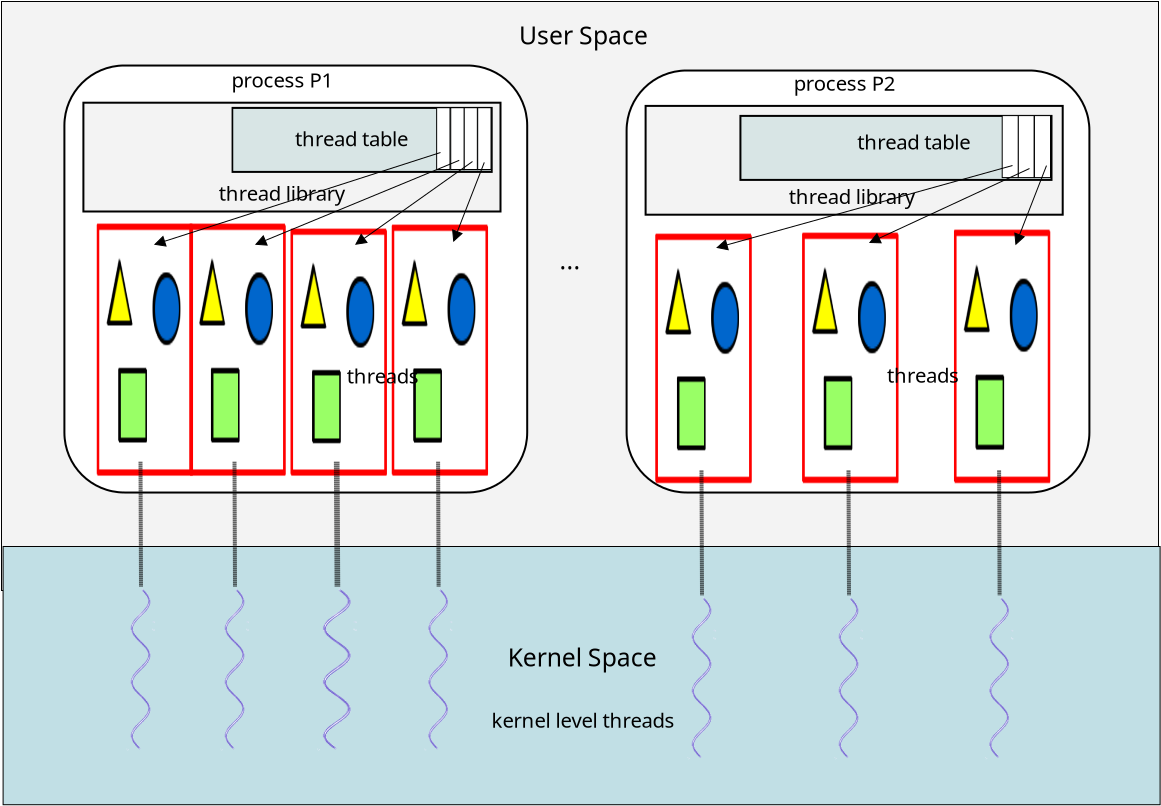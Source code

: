 <?xml version="1.0" encoding="UTF-8"?>
<dia:diagram xmlns:dia="http://www.lysator.liu.se/~alla/dia/">
  <dia:layer name="Background" visible="true" connectable="true" active="true">
    <dia:object type="Standard - Box" version="0" id="O0">
      <dia:attribute name="obj_pos">
        <dia:point val="4.7,2.85"/>
      </dia:attribute>
      <dia:attribute name="obj_bb">
        <dia:rectangle val="4.675,2.825;62.575,32.325"/>
      </dia:attribute>
      <dia:attribute name="elem_corner">
        <dia:point val="4.7,2.85"/>
      </dia:attribute>
      <dia:attribute name="elem_width">
        <dia:real val="57.85"/>
      </dia:attribute>
      <dia:attribute name="elem_height">
        <dia:real val="29.45"/>
      </dia:attribute>
      <dia:attribute name="border_width">
        <dia:real val="0.05"/>
      </dia:attribute>
      <dia:attribute name="inner_color">
        <dia:color val="#f3f3f3ff"/>
      </dia:attribute>
      <dia:attribute name="show_background">
        <dia:boolean val="true"/>
      </dia:attribute>
    </dia:object>
    <dia:object type="Standard - Box" version="0" id="O1">
      <dia:attribute name="obj_pos">
        <dia:point val="7.845,6.05"/>
      </dia:attribute>
      <dia:attribute name="obj_bb">
        <dia:rectangle val="7.795,6;31.035,27.45"/>
      </dia:attribute>
      <dia:attribute name="elem_corner">
        <dia:point val="7.845,6.05"/>
      </dia:attribute>
      <dia:attribute name="elem_width">
        <dia:real val="23.14"/>
      </dia:attribute>
      <dia:attribute name="elem_height">
        <dia:real val="21.35"/>
      </dia:attribute>
      <dia:attribute name="show_background">
        <dia:boolean val="true"/>
      </dia:attribute>
      <dia:attribute name="corner_radius">
        <dia:real val="3"/>
      </dia:attribute>
    </dia:object>
    <dia:object type="Standard - Box" version="0" id="O2">
      <dia:attribute name="obj_pos">
        <dia:point val="8.795,7.91"/>
      </dia:attribute>
      <dia:attribute name="obj_bb">
        <dia:rectangle val="8.745,7.86;29.7,13.4"/>
      </dia:attribute>
      <dia:attribute name="elem_corner">
        <dia:point val="8.795,7.91"/>
      </dia:attribute>
      <dia:attribute name="elem_width">
        <dia:real val="20.855"/>
      </dia:attribute>
      <dia:attribute name="elem_height">
        <dia:real val="5.44"/>
      </dia:attribute>
      <dia:attribute name="inner_color">
        <dia:color val="#f3f3f3ff"/>
      </dia:attribute>
      <dia:attribute name="show_background">
        <dia:boolean val="true"/>
      </dia:attribute>
    </dia:object>
    <dia:object type="Standard - Line" version="0" id="O3">
      <dia:attribute name="obj_pos">
        <dia:point val="19.415,16.575"/>
      </dia:attribute>
      <dia:attribute name="obj_bb">
        <dia:rectangle val="19.415,16.575;19.415,16.575"/>
      </dia:attribute>
      <dia:attribute name="conn_endpoints">
        <dia:point val="19.415,16.575"/>
        <dia:point val="19.415,16.575"/>
      </dia:attribute>
      <dia:attribute name="numcp">
        <dia:int val="1"/>
      </dia:attribute>
    </dia:object>
    <dia:object type="Standard - Text" version="1" id="O4">
      <dia:attribute name="obj_pos">
        <dia:point val="18.802,12.815"/>
      </dia:attribute>
      <dia:attribute name="obj_bb">
        <dia:rectangle val="15.341,11.87;22.263,13.055"/>
      </dia:attribute>
      <dia:attribute name="text">
        <dia:composite type="text">
          <dia:attribute name="string">
            <dia:string>#thread library#</dia:string>
          </dia:attribute>
          <dia:attribute name="font">
            <dia:font family="sans" style="0" name="Helvetica"/>
          </dia:attribute>
          <dia:attribute name="height">
            <dia:real val="1.27"/>
          </dia:attribute>
          <dia:attribute name="pos">
            <dia:point val="18.802,12.815"/>
          </dia:attribute>
          <dia:attribute name="color">
            <dia:color val="#000000ff"/>
          </dia:attribute>
          <dia:attribute name="alignment">
            <dia:enum val="1"/>
          </dia:attribute>
        </dia:composite>
      </dia:attribute>
      <dia:attribute name="valign">
        <dia:enum val="3"/>
      </dia:attribute>
    </dia:object>
    <dia:group>
      <dia:attribute name="meta">
        <dia:composite type="dict"/>
      </dia:attribute>
      <dia:attribute name="matrix">
        <dia:matrix xx="0.491" xy="0" yx="0" yy="1.007" x0="2.019" y0="1.591"/>
      </dia:attribute>
      <dia:object type="Standard - Image" version="0" id="O5">
        <dia:attribute name="obj_pos">
          <dia:point val="24.59,12.325"/>
        </dia:attribute>
        <dia:attribute name="obj_bb">
          <dia:rectangle val="24.59,12.325;34.291,24.719"/>
        </dia:attribute>
        <dia:attribute name="elem_corner">
          <dia:point val="24.59,12.325"/>
        </dia:attribute>
        <dia:attribute name="elem_width">
          <dia:real val="9.7"/>
        </dia:attribute>
        <dia:attribute name="elem_height">
          <dia:real val="12.394"/>
        </dia:attribute>
        <dia:attribute name="draw_border">
          <dia:boolean val="false"/>
        </dia:attribute>
        <dia:attribute name="keep_aspect">
          <dia:boolean val="true"/>
        </dia:attribute>
        <dia:attribute name="file">
          <dia:string>#/home/stewart/hunter/cs340/slides/figures/thread_magenta.png#</dia:string>
        </dia:attribute>
      </dia:object>
      <dia:object type="Standard - Image" version="0" id="O6">
        <dia:attribute name="obj_pos">
          <dia:point val="24.625,12.285"/>
        </dia:attribute>
        <dia:attribute name="obj_bb">
          <dia:rectangle val="24.625,12.285;34.325,24.679"/>
        </dia:attribute>
        <dia:attribute name="elem_corner">
          <dia:point val="24.625,12.285"/>
        </dia:attribute>
        <dia:attribute name="elem_width">
          <dia:real val="9.7"/>
        </dia:attribute>
        <dia:attribute name="elem_height">
          <dia:real val="12.394"/>
        </dia:attribute>
        <dia:attribute name="draw_border">
          <dia:boolean val="false"/>
        </dia:attribute>
        <dia:attribute name="keep_aspect">
          <dia:boolean val="true"/>
        </dia:attribute>
        <dia:attribute name="file">
          <dia:string>#/home/stewart/hunter/cs340/slides/figures/thread_magenta.png#</dia:string>
        </dia:attribute>
      </dia:object>
      <dia:object type="Standard - Image" version="0" id="O7">
        <dia:attribute name="obj_pos">
          <dia:point val="24.66,12.395"/>
        </dia:attribute>
        <dia:attribute name="obj_bb">
          <dia:rectangle val="24.66,12.395;34.361,24.789"/>
        </dia:attribute>
        <dia:attribute name="elem_corner">
          <dia:point val="24.66,12.395"/>
        </dia:attribute>
        <dia:attribute name="elem_width">
          <dia:real val="9.7"/>
        </dia:attribute>
        <dia:attribute name="elem_height">
          <dia:real val="12.394"/>
        </dia:attribute>
        <dia:attribute name="draw_border">
          <dia:boolean val="false"/>
        </dia:attribute>
        <dia:attribute name="keep_aspect">
          <dia:boolean val="true"/>
        </dia:attribute>
        <dia:attribute name="file">
          <dia:string>#/home/stewart/hunter/cs340/slides/figures/thread_magenta.png#</dia:string>
        </dia:attribute>
      </dia:object>
      <dia:object type="Standard - Image" version="0" id="O8">
        <dia:attribute name="obj_pos">
          <dia:point val="24.695,12.355"/>
        </dia:attribute>
        <dia:attribute name="obj_bb">
          <dia:rectangle val="24.695,12.355;34.395,24.749"/>
        </dia:attribute>
        <dia:attribute name="elem_corner">
          <dia:point val="24.695,12.355"/>
        </dia:attribute>
        <dia:attribute name="elem_width">
          <dia:real val="9.7"/>
        </dia:attribute>
        <dia:attribute name="elem_height">
          <dia:real val="12.394"/>
        </dia:attribute>
        <dia:attribute name="draw_border">
          <dia:boolean val="false"/>
        </dia:attribute>
        <dia:attribute name="keep_aspect">
          <dia:boolean val="true"/>
        </dia:attribute>
        <dia:attribute name="file">
          <dia:string>#/home/stewart/hunter/cs340/slides/figures/thread_magenta.png#</dia:string>
        </dia:attribute>
      </dia:object>
    </dia:group>
    <dia:group>
      <dia:attribute name="meta">
        <dia:composite type="dict"/>
      </dia:attribute>
      <dia:attribute name="matrix">
        <dia:matrix xx="0.491" xy="0" yx="0" yy="0.987" x0="7.079" y0="2.087"/>
      </dia:attribute>
      <dia:object type="Standard - Image" version="0" id="O9">
        <dia:attribute name="obj_pos">
          <dia:point val="24.59,12.325"/>
        </dia:attribute>
        <dia:attribute name="obj_bb">
          <dia:rectangle val="24.59,12.325;34.291,24.719"/>
        </dia:attribute>
        <dia:attribute name="elem_corner">
          <dia:point val="24.59,12.325"/>
        </dia:attribute>
        <dia:attribute name="elem_width">
          <dia:real val="9.7"/>
        </dia:attribute>
        <dia:attribute name="elem_height">
          <dia:real val="12.394"/>
        </dia:attribute>
        <dia:attribute name="draw_border">
          <dia:boolean val="false"/>
        </dia:attribute>
        <dia:attribute name="keep_aspect">
          <dia:boolean val="true"/>
        </dia:attribute>
        <dia:attribute name="file">
          <dia:string>#/home/stewart/hunter/cs340/slides/figures/thread_magenta.png#</dia:string>
        </dia:attribute>
      </dia:object>
      <dia:object type="Standard - Image" version="0" id="O10">
        <dia:attribute name="obj_pos">
          <dia:point val="24.625,12.285"/>
        </dia:attribute>
        <dia:attribute name="obj_bb">
          <dia:rectangle val="24.625,12.285;34.325,24.679"/>
        </dia:attribute>
        <dia:attribute name="elem_corner">
          <dia:point val="24.625,12.285"/>
        </dia:attribute>
        <dia:attribute name="elem_width">
          <dia:real val="9.7"/>
        </dia:attribute>
        <dia:attribute name="elem_height">
          <dia:real val="12.394"/>
        </dia:attribute>
        <dia:attribute name="draw_border">
          <dia:boolean val="false"/>
        </dia:attribute>
        <dia:attribute name="keep_aspect">
          <dia:boolean val="true"/>
        </dia:attribute>
        <dia:attribute name="file">
          <dia:string>#/home/stewart/hunter/cs340/slides/figures/thread_magenta.png#</dia:string>
        </dia:attribute>
      </dia:object>
      <dia:object type="Standard - Image" version="0" id="O11">
        <dia:attribute name="obj_pos">
          <dia:point val="24.66,12.395"/>
        </dia:attribute>
        <dia:attribute name="obj_bb">
          <dia:rectangle val="24.66,12.395;34.361,24.789"/>
        </dia:attribute>
        <dia:attribute name="elem_corner">
          <dia:point val="24.66,12.395"/>
        </dia:attribute>
        <dia:attribute name="elem_width">
          <dia:real val="9.7"/>
        </dia:attribute>
        <dia:attribute name="elem_height">
          <dia:real val="12.394"/>
        </dia:attribute>
        <dia:attribute name="draw_border">
          <dia:boolean val="false"/>
        </dia:attribute>
        <dia:attribute name="keep_aspect">
          <dia:boolean val="true"/>
        </dia:attribute>
        <dia:attribute name="file">
          <dia:string>#/home/stewart/hunter/cs340/slides/figures/thread_magenta.png#</dia:string>
        </dia:attribute>
      </dia:object>
      <dia:object type="Standard - Image" version="0" id="O12">
        <dia:attribute name="obj_pos">
          <dia:point val="24.695,12.355"/>
        </dia:attribute>
        <dia:attribute name="obj_bb">
          <dia:rectangle val="24.695,12.355;34.395,24.749"/>
        </dia:attribute>
        <dia:attribute name="elem_corner">
          <dia:point val="24.695,12.355"/>
        </dia:attribute>
        <dia:attribute name="elem_width">
          <dia:real val="9.7"/>
        </dia:attribute>
        <dia:attribute name="elem_height">
          <dia:real val="12.394"/>
        </dia:attribute>
        <dia:attribute name="draw_border">
          <dia:boolean val="false"/>
        </dia:attribute>
        <dia:attribute name="keep_aspect">
          <dia:boolean val="true"/>
        </dia:attribute>
        <dia:attribute name="file">
          <dia:string>#/home/stewart/hunter/cs340/slides/figures/thread_magenta.png#</dia:string>
        </dia:attribute>
      </dia:object>
    </dia:group>
    <dia:group>
      <dia:attribute name="meta">
        <dia:composite type="dict"/>
      </dia:attribute>
      <dia:attribute name="matrix">
        <dia:matrix xx="0.491" xy="0" yx="0" yy="1.003" x0="12.139" y0="1.69"/>
      </dia:attribute>
      <dia:object type="Standard - Image" version="0" id="O13">
        <dia:attribute name="obj_pos">
          <dia:point val="24.59,12.325"/>
        </dia:attribute>
        <dia:attribute name="obj_bb">
          <dia:rectangle val="24.59,12.325;34.291,24.719"/>
        </dia:attribute>
        <dia:attribute name="elem_corner">
          <dia:point val="24.59,12.325"/>
        </dia:attribute>
        <dia:attribute name="elem_width">
          <dia:real val="9.7"/>
        </dia:attribute>
        <dia:attribute name="elem_height">
          <dia:real val="12.394"/>
        </dia:attribute>
        <dia:attribute name="draw_border">
          <dia:boolean val="false"/>
        </dia:attribute>
        <dia:attribute name="keep_aspect">
          <dia:boolean val="true"/>
        </dia:attribute>
        <dia:attribute name="file">
          <dia:string>#/home/stewart/hunter/cs340/slides/figures/thread_magenta.png#</dia:string>
        </dia:attribute>
      </dia:object>
      <dia:object type="Standard - Image" version="0" id="O14">
        <dia:attribute name="obj_pos">
          <dia:point val="24.625,12.285"/>
        </dia:attribute>
        <dia:attribute name="obj_bb">
          <dia:rectangle val="24.625,12.285;34.325,24.679"/>
        </dia:attribute>
        <dia:attribute name="elem_corner">
          <dia:point val="24.625,12.285"/>
        </dia:attribute>
        <dia:attribute name="elem_width">
          <dia:real val="9.7"/>
        </dia:attribute>
        <dia:attribute name="elem_height">
          <dia:real val="12.394"/>
        </dia:attribute>
        <dia:attribute name="draw_border">
          <dia:boolean val="false"/>
        </dia:attribute>
        <dia:attribute name="keep_aspect">
          <dia:boolean val="true"/>
        </dia:attribute>
        <dia:attribute name="file">
          <dia:string>#/home/stewart/hunter/cs340/slides/figures/thread_magenta.png#</dia:string>
        </dia:attribute>
      </dia:object>
      <dia:object type="Standard - Image" version="0" id="O15">
        <dia:attribute name="obj_pos">
          <dia:point val="24.66,12.395"/>
        </dia:attribute>
        <dia:attribute name="obj_bb">
          <dia:rectangle val="24.66,12.395;34.361,24.789"/>
        </dia:attribute>
        <dia:attribute name="elem_corner">
          <dia:point val="24.66,12.395"/>
        </dia:attribute>
        <dia:attribute name="elem_width">
          <dia:real val="9.7"/>
        </dia:attribute>
        <dia:attribute name="elem_height">
          <dia:real val="12.394"/>
        </dia:attribute>
        <dia:attribute name="draw_border">
          <dia:boolean val="false"/>
        </dia:attribute>
        <dia:attribute name="keep_aspect">
          <dia:boolean val="true"/>
        </dia:attribute>
        <dia:attribute name="file">
          <dia:string>#/home/stewart/hunter/cs340/slides/figures/thread_magenta.png#</dia:string>
        </dia:attribute>
      </dia:object>
      <dia:object type="Standard - Image" version="0" id="O16">
        <dia:attribute name="obj_pos">
          <dia:point val="24.695,12.355"/>
        </dia:attribute>
        <dia:attribute name="obj_bb">
          <dia:rectangle val="24.695,12.355;34.395,24.749"/>
        </dia:attribute>
        <dia:attribute name="elem_corner">
          <dia:point val="24.695,12.355"/>
        </dia:attribute>
        <dia:attribute name="elem_width">
          <dia:real val="9.7"/>
        </dia:attribute>
        <dia:attribute name="elem_height">
          <dia:real val="12.394"/>
        </dia:attribute>
        <dia:attribute name="draw_border">
          <dia:boolean val="false"/>
        </dia:attribute>
        <dia:attribute name="keep_aspect">
          <dia:boolean val="true"/>
        </dia:attribute>
        <dia:attribute name="file">
          <dia:string>#/home/stewart/hunter/cs340/slides/figures/thread_magenta.png#</dia:string>
        </dia:attribute>
      </dia:object>
    </dia:group>
    <dia:group>
      <dia:attribute name="meta">
        <dia:composite type="dict"/>
      </dia:attribute>
      <dia:attribute name="matrix">
        <dia:matrix xx="0.834" xy="0" yx="0" yy="1" x0="4.865" y0="-1.9"/>
      </dia:attribute>
      <dia:object type="Standard - Box" version="0" id="O17">
        <dia:attribute name="obj_pos">
          <dia:point val="13.646,10.07"/>
        </dia:attribute>
        <dia:attribute name="obj_bb">
          <dia:rectangle val="13.596,10.02;29.25,13.32"/>
        </dia:attribute>
        <dia:attribute name="elem_corner">
          <dia:point val="13.646,10.07"/>
        </dia:attribute>
        <dia:attribute name="elem_width">
          <dia:real val="15.554"/>
        </dia:attribute>
        <dia:attribute name="elem_height">
          <dia:real val="3.2"/>
        </dia:attribute>
        <dia:attribute name="inner_color">
          <dia:color val="#d8e5e5ff"/>
        </dia:attribute>
        <dia:attribute name="show_background">
          <dia:boolean val="true"/>
        </dia:attribute>
      </dia:object>
      <dia:group>
        <dia:attribute name="meta">
          <dia:composite type="dict"/>
        </dia:attribute>
        <dia:attribute name="matrix"/>
        <dia:object type="Standard - Box" version="0" id="O18">
          <dia:attribute name="obj_pos">
            <dia:point val="28.35,10.055"/>
          </dia:attribute>
          <dia:attribute name="obj_bb">
            <dia:rectangle val="28.325,10.03;29.175,13.18"/>
          </dia:attribute>
          <dia:attribute name="elem_corner">
            <dia:point val="28.35,10.055"/>
          </dia:attribute>
          <dia:attribute name="elem_width">
            <dia:real val="0.8"/>
          </dia:attribute>
          <dia:attribute name="elem_height">
            <dia:real val="3.1"/>
          </dia:attribute>
          <dia:attribute name="border_width">
            <dia:real val="0.05"/>
          </dia:attribute>
          <dia:attribute name="show_background">
            <dia:boolean val="true"/>
          </dia:attribute>
        </dia:object>
        <dia:object type="Standard - Box" version="0" id="O19">
          <dia:attribute name="obj_pos">
            <dia:point val="27.53,10.055"/>
          </dia:attribute>
          <dia:attribute name="obj_bb">
            <dia:rectangle val="27.505,10.03;28.355,13.18"/>
          </dia:attribute>
          <dia:attribute name="elem_corner">
            <dia:point val="27.53,10.055"/>
          </dia:attribute>
          <dia:attribute name="elem_width">
            <dia:real val="0.8"/>
          </dia:attribute>
          <dia:attribute name="elem_height">
            <dia:real val="3.1"/>
          </dia:attribute>
          <dia:attribute name="border_width">
            <dia:real val="0.05"/>
          </dia:attribute>
          <dia:attribute name="show_background">
            <dia:boolean val="true"/>
          </dia:attribute>
        </dia:object>
        <dia:object type="Standard - Box" version="0" id="O20">
          <dia:attribute name="obj_pos">
            <dia:point val="26.735,10.055"/>
          </dia:attribute>
          <dia:attribute name="obj_bb">
            <dia:rectangle val="26.71,10.03;27.56,13.18"/>
          </dia:attribute>
          <dia:attribute name="elem_corner">
            <dia:point val="26.735,10.055"/>
          </dia:attribute>
          <dia:attribute name="elem_width">
            <dia:real val="0.8"/>
          </dia:attribute>
          <dia:attribute name="elem_height">
            <dia:real val="3.1"/>
          </dia:attribute>
          <dia:attribute name="border_width">
            <dia:real val="0.05"/>
          </dia:attribute>
          <dia:attribute name="show_background">
            <dia:boolean val="true"/>
          </dia:attribute>
        </dia:object>
        <dia:object type="Standard - Box" version="0" id="O21">
          <dia:attribute name="obj_pos">
            <dia:point val="25.89,10.055"/>
          </dia:attribute>
          <dia:attribute name="obj_bb">
            <dia:rectangle val="25.865,10.03;26.715,13.18"/>
          </dia:attribute>
          <dia:attribute name="elem_corner">
            <dia:point val="25.89,10.055"/>
          </dia:attribute>
          <dia:attribute name="elem_width">
            <dia:real val="0.8"/>
          </dia:attribute>
          <dia:attribute name="elem_height">
            <dia:real val="3.1"/>
          </dia:attribute>
          <dia:attribute name="border_width">
            <dia:real val="0.05"/>
          </dia:attribute>
          <dia:attribute name="show_background">
            <dia:boolean val="true"/>
          </dia:attribute>
        </dia:object>
      </dia:group>
    </dia:group>
    <dia:object type="Standard - Text" version="1" id="O22">
      <dia:attribute name="obj_pos">
        <dia:point val="22.196,10.088"/>
      </dia:attribute>
      <dia:attribute name="obj_bb">
        <dia:rectangle val="19.084,9.143;25.309,10.328"/>
      </dia:attribute>
      <dia:attribute name="text">
        <dia:composite type="text">
          <dia:attribute name="string">
            <dia:string>#thread table#</dia:string>
          </dia:attribute>
          <dia:attribute name="font">
            <dia:font family="sans" style="0" name="Helvetica"/>
          </dia:attribute>
          <dia:attribute name="height">
            <dia:real val="1.27"/>
          </dia:attribute>
          <dia:attribute name="pos">
            <dia:point val="22.196,10.088"/>
          </dia:attribute>
          <dia:attribute name="color">
            <dia:color val="#000000ff"/>
          </dia:attribute>
          <dia:attribute name="alignment">
            <dia:enum val="1"/>
          </dia:attribute>
        </dia:composite>
      </dia:attribute>
      <dia:attribute name="valign">
        <dia:enum val="3"/>
      </dia:attribute>
    </dia:object>
    <dia:object type="Standard - Text" version="1" id="O23">
      <dia:attribute name="obj_pos">
        <dia:point val="18.75,7.155"/>
      </dia:attribute>
      <dia:attribute name="obj_bb">
        <dia:rectangle val="16.006,6.21;21.494,7.395"/>
      </dia:attribute>
      <dia:attribute name="text">
        <dia:composite type="text">
          <dia:attribute name="string">
            <dia:string>#process P1#</dia:string>
          </dia:attribute>
          <dia:attribute name="font">
            <dia:font family="sans" style="0" name="Helvetica"/>
          </dia:attribute>
          <dia:attribute name="height">
            <dia:real val="1.27"/>
          </dia:attribute>
          <dia:attribute name="pos">
            <dia:point val="18.75,7.155"/>
          </dia:attribute>
          <dia:attribute name="color">
            <dia:color val="#000000ff"/>
          </dia:attribute>
          <dia:attribute name="alignment">
            <dia:enum val="1"/>
          </dia:attribute>
        </dia:composite>
      </dia:attribute>
      <dia:attribute name="valign">
        <dia:enum val="3"/>
      </dia:attribute>
    </dia:object>
    <dia:object type="Standard - Text" version="1" id="O24">
      <dia:attribute name="obj_pos">
        <dia:point val="23.767,21.955"/>
      </dia:attribute>
      <dia:attribute name="obj_bb">
        <dia:rectangle val="21.837,21.01;25.698,22.195"/>
      </dia:attribute>
      <dia:attribute name="text">
        <dia:composite type="text">
          <dia:attribute name="string">
            <dia:string>#threads#</dia:string>
          </dia:attribute>
          <dia:attribute name="font">
            <dia:font family="sans" style="0" name="Helvetica"/>
          </dia:attribute>
          <dia:attribute name="height">
            <dia:real val="1.27"/>
          </dia:attribute>
          <dia:attribute name="pos">
            <dia:point val="23.767,21.955"/>
          </dia:attribute>
          <dia:attribute name="color">
            <dia:color val="#000000ff"/>
          </dia:attribute>
          <dia:attribute name="alignment">
            <dia:enum val="1"/>
          </dia:attribute>
        </dia:composite>
      </dia:attribute>
      <dia:attribute name="valign">
        <dia:enum val="3"/>
      </dia:attribute>
    </dia:object>
    <dia:object type="Standard - Line" version="0" id="O25">
      <dia:attribute name="obj_pos">
        <dia:point val="27.587,10.791"/>
      </dia:attribute>
      <dia:attribute name="obj_bb">
        <dia:rectangle val="17.367,10.759;27.619,15.063"/>
      </dia:attribute>
      <dia:attribute name="conn_endpoints">
        <dia:point val="27.587,10.791"/>
        <dia:point val="17.4,15"/>
      </dia:attribute>
      <dia:attribute name="numcp">
        <dia:int val="1"/>
      </dia:attribute>
      <dia:attribute name="line_width">
        <dia:real val="0.05"/>
      </dia:attribute>
      <dia:attribute name="end_arrow">
        <dia:enum val="3"/>
      </dia:attribute>
      <dia:attribute name="end_arrow_length">
        <dia:real val="0.5"/>
      </dia:attribute>
      <dia:attribute name="end_arrow_width">
        <dia:real val="0.5"/>
      </dia:attribute>
    </dia:object>
    <dia:object type="Standard - Line" version="0" id="O26">
      <dia:attribute name="obj_pos">
        <dia:point val="28.25,10.85"/>
      </dia:attribute>
      <dia:attribute name="obj_bb">
        <dia:rectangle val="22.365,10.815;28.285,15.035"/>
      </dia:attribute>
      <dia:attribute name="conn_endpoints">
        <dia:point val="28.25,10.85"/>
        <dia:point val="22.4,15"/>
      </dia:attribute>
      <dia:attribute name="numcp">
        <dia:int val="1"/>
      </dia:attribute>
      <dia:attribute name="line_width">
        <dia:real val="0.05"/>
      </dia:attribute>
      <dia:attribute name="end_arrow">
        <dia:enum val="3"/>
      </dia:attribute>
      <dia:attribute name="end_arrow_length">
        <dia:real val="0.5"/>
      </dia:attribute>
      <dia:attribute name="end_arrow_width">
        <dia:real val="0.5"/>
      </dia:attribute>
    </dia:object>
    <dia:object type="Standard - Line" version="0" id="O27">
      <dia:attribute name="obj_pos">
        <dia:point val="28.84,10.895"/>
      </dia:attribute>
      <dia:attribute name="obj_bb">
        <dia:rectangle val="27.225,10.863;28.872,14.882"/>
      </dia:attribute>
      <dia:attribute name="conn_endpoints">
        <dia:point val="28.84,10.895"/>
        <dia:point val="27.3,14.85"/>
      </dia:attribute>
      <dia:attribute name="numcp">
        <dia:int val="1"/>
      </dia:attribute>
      <dia:attribute name="line_width">
        <dia:real val="0.05"/>
      </dia:attribute>
      <dia:attribute name="end_arrow">
        <dia:enum val="3"/>
      </dia:attribute>
      <dia:attribute name="end_arrow_length">
        <dia:real val="0.5"/>
      </dia:attribute>
      <dia:attribute name="end_arrow_width">
        <dia:real val="0.5"/>
      </dia:attribute>
    </dia:object>
    <dia:object type="Standard - Box" version="0" id="O28">
      <dia:attribute name="obj_pos">
        <dia:point val="35.955,6.3"/>
      </dia:attribute>
      <dia:attribute name="obj_bb">
        <dia:rectangle val="35.905,6.25;59.145,27.45"/>
      </dia:attribute>
      <dia:attribute name="elem_corner">
        <dia:point val="35.955,6.3"/>
      </dia:attribute>
      <dia:attribute name="elem_width">
        <dia:real val="23.14"/>
      </dia:attribute>
      <dia:attribute name="elem_height">
        <dia:real val="21.1"/>
      </dia:attribute>
      <dia:attribute name="show_background">
        <dia:boolean val="true"/>
      </dia:attribute>
      <dia:attribute name="corner_radius">
        <dia:real val="3"/>
      </dia:attribute>
    </dia:object>
    <dia:object type="Standard - Box" version="0" id="O29">
      <dia:attribute name="obj_pos">
        <dia:point val="36.905,8.07"/>
      </dia:attribute>
      <dia:attribute name="obj_bb">
        <dia:rectangle val="36.855,8.02;57.81,13.56"/>
      </dia:attribute>
      <dia:attribute name="elem_corner">
        <dia:point val="36.905,8.07"/>
      </dia:attribute>
      <dia:attribute name="elem_width">
        <dia:real val="20.855"/>
      </dia:attribute>
      <dia:attribute name="elem_height">
        <dia:real val="5.44"/>
      </dia:attribute>
      <dia:attribute name="inner_color">
        <dia:color val="#f3f3f3ff"/>
      </dia:attribute>
      <dia:attribute name="show_background">
        <dia:boolean val="true"/>
      </dia:attribute>
    </dia:object>
    <dia:object type="Standard - Line" version="0" id="O30">
      <dia:attribute name="obj_pos">
        <dia:point val="47.525,16.85"/>
      </dia:attribute>
      <dia:attribute name="obj_bb">
        <dia:rectangle val="47.525,16.85;47.525,16.85"/>
      </dia:attribute>
      <dia:attribute name="conn_endpoints">
        <dia:point val="47.525,16.85"/>
        <dia:point val="47.525,16.85"/>
      </dia:attribute>
      <dia:attribute name="numcp">
        <dia:int val="1"/>
      </dia:attribute>
      <dia:connections>
        <dia:connection handle="0" to="O28" connection="8"/>
        <dia:connection handle="1" to="O28" connection="8"/>
      </dia:connections>
    </dia:object>
    <dia:object type="Standard - Text" version="1" id="O31">
      <dia:attribute name="obj_pos">
        <dia:point val="47.212,12.975"/>
      </dia:attribute>
      <dia:attribute name="obj_bb">
        <dia:rectangle val="43.751,12.03;50.674,13.215"/>
      </dia:attribute>
      <dia:attribute name="text">
        <dia:composite type="text">
          <dia:attribute name="string">
            <dia:string>#thread library#</dia:string>
          </dia:attribute>
          <dia:attribute name="font">
            <dia:font family="sans" style="0" name="Helvetica"/>
          </dia:attribute>
          <dia:attribute name="height">
            <dia:real val="1.27"/>
          </dia:attribute>
          <dia:attribute name="pos">
            <dia:point val="47.212,12.975"/>
          </dia:attribute>
          <dia:attribute name="color">
            <dia:color val="#000000ff"/>
          </dia:attribute>
          <dia:attribute name="alignment">
            <dia:enum val="1"/>
          </dia:attribute>
        </dia:composite>
      </dia:attribute>
      <dia:attribute name="valign">
        <dia:enum val="3"/>
      </dia:attribute>
    </dia:object>
    <dia:group>
      <dia:attribute name="meta">
        <dia:composite type="dict"/>
      </dia:attribute>
      <dia:attribute name="matrix">
        <dia:matrix xx="0.491" xy="0" yx="0" yy="0.996" x0="25.32" y0="2.23"/>
      </dia:attribute>
      <dia:object type="Standard - Image" version="0" id="O32">
        <dia:attribute name="obj_pos">
          <dia:point val="24.59,12.325"/>
        </dia:attribute>
        <dia:attribute name="obj_bb">
          <dia:rectangle val="24.59,12.325;34.291,24.719"/>
        </dia:attribute>
        <dia:attribute name="elem_corner">
          <dia:point val="24.59,12.325"/>
        </dia:attribute>
        <dia:attribute name="elem_width">
          <dia:real val="9.7"/>
        </dia:attribute>
        <dia:attribute name="elem_height">
          <dia:real val="12.394"/>
        </dia:attribute>
        <dia:attribute name="draw_border">
          <dia:boolean val="false"/>
        </dia:attribute>
        <dia:attribute name="keep_aspect">
          <dia:boolean val="true"/>
        </dia:attribute>
        <dia:attribute name="file">
          <dia:string>#/home/stewart/hunter/cs340/slides/figures/thread_magenta.png#</dia:string>
        </dia:attribute>
      </dia:object>
      <dia:object type="Standard - Image" version="0" id="O33">
        <dia:attribute name="obj_pos">
          <dia:point val="24.625,12.285"/>
        </dia:attribute>
        <dia:attribute name="obj_bb">
          <dia:rectangle val="24.625,12.285;34.325,24.679"/>
        </dia:attribute>
        <dia:attribute name="elem_corner">
          <dia:point val="24.625,12.285"/>
        </dia:attribute>
        <dia:attribute name="elem_width">
          <dia:real val="9.7"/>
        </dia:attribute>
        <dia:attribute name="elem_height">
          <dia:real val="12.394"/>
        </dia:attribute>
        <dia:attribute name="draw_border">
          <dia:boolean val="false"/>
        </dia:attribute>
        <dia:attribute name="keep_aspect">
          <dia:boolean val="true"/>
        </dia:attribute>
        <dia:attribute name="file">
          <dia:string>#/home/stewart/hunter/cs340/slides/figures/thread_magenta.png#</dia:string>
        </dia:attribute>
      </dia:object>
      <dia:object type="Standard - Image" version="0" id="O34">
        <dia:attribute name="obj_pos">
          <dia:point val="24.66,12.395"/>
        </dia:attribute>
        <dia:attribute name="obj_bb">
          <dia:rectangle val="24.66,12.395;34.361,24.789"/>
        </dia:attribute>
        <dia:attribute name="elem_corner">
          <dia:point val="24.66,12.395"/>
        </dia:attribute>
        <dia:attribute name="elem_width">
          <dia:real val="9.7"/>
        </dia:attribute>
        <dia:attribute name="elem_height">
          <dia:real val="12.394"/>
        </dia:attribute>
        <dia:attribute name="draw_border">
          <dia:boolean val="false"/>
        </dia:attribute>
        <dia:attribute name="keep_aspect">
          <dia:boolean val="true"/>
        </dia:attribute>
        <dia:attribute name="file">
          <dia:string>#/home/stewart/hunter/cs340/slides/figures/thread_magenta.png#</dia:string>
        </dia:attribute>
      </dia:object>
      <dia:object type="Standard - Image" version="0" id="O35">
        <dia:attribute name="obj_pos">
          <dia:point val="24.695,12.355"/>
        </dia:attribute>
        <dia:attribute name="obj_bb">
          <dia:rectangle val="24.695,12.355;34.395,24.749"/>
        </dia:attribute>
        <dia:attribute name="elem_corner">
          <dia:point val="24.695,12.355"/>
        </dia:attribute>
        <dia:attribute name="elem_width">
          <dia:real val="9.7"/>
        </dia:attribute>
        <dia:attribute name="elem_height">
          <dia:real val="12.394"/>
        </dia:attribute>
        <dia:attribute name="draw_border">
          <dia:boolean val="false"/>
        </dia:attribute>
        <dia:attribute name="keep_aspect">
          <dia:boolean val="true"/>
        </dia:attribute>
        <dia:attribute name="file">
          <dia:string>#/home/stewart/hunter/cs340/slides/figures/thread_magenta.png#</dia:string>
        </dia:attribute>
      </dia:object>
    </dia:group>
    <dia:group>
      <dia:attribute name="meta">
        <dia:composite type="dict"/>
      </dia:attribute>
      <dia:attribute name="matrix">
        <dia:matrix xx="0.491" xy="0" yx="0" yy="1.0" x0="32.66" y0="2.13"/>
      </dia:attribute>
      <dia:object type="Standard - Image" version="0" id="O36">
        <dia:attribute name="obj_pos">
          <dia:point val="24.59,12.325"/>
        </dia:attribute>
        <dia:attribute name="obj_bb">
          <dia:rectangle val="24.59,12.325;34.291,24.719"/>
        </dia:attribute>
        <dia:attribute name="elem_corner">
          <dia:point val="24.59,12.325"/>
        </dia:attribute>
        <dia:attribute name="elem_width">
          <dia:real val="9.7"/>
        </dia:attribute>
        <dia:attribute name="elem_height">
          <dia:real val="12.394"/>
        </dia:attribute>
        <dia:attribute name="draw_border">
          <dia:boolean val="false"/>
        </dia:attribute>
        <dia:attribute name="keep_aspect">
          <dia:boolean val="true"/>
        </dia:attribute>
        <dia:attribute name="file">
          <dia:string>#/home/stewart/hunter/cs340/slides/figures/thread_magenta.png#</dia:string>
        </dia:attribute>
      </dia:object>
      <dia:object type="Standard - Image" version="0" id="O37">
        <dia:attribute name="obj_pos">
          <dia:point val="24.625,12.285"/>
        </dia:attribute>
        <dia:attribute name="obj_bb">
          <dia:rectangle val="24.625,12.285;34.325,24.679"/>
        </dia:attribute>
        <dia:attribute name="elem_corner">
          <dia:point val="24.625,12.285"/>
        </dia:attribute>
        <dia:attribute name="elem_width">
          <dia:real val="9.7"/>
        </dia:attribute>
        <dia:attribute name="elem_height">
          <dia:real val="12.394"/>
        </dia:attribute>
        <dia:attribute name="draw_border">
          <dia:boolean val="false"/>
        </dia:attribute>
        <dia:attribute name="keep_aspect">
          <dia:boolean val="true"/>
        </dia:attribute>
        <dia:attribute name="file">
          <dia:string>#/home/stewart/hunter/cs340/slides/figures/thread_magenta.png#</dia:string>
        </dia:attribute>
      </dia:object>
      <dia:object type="Standard - Image" version="0" id="O38">
        <dia:attribute name="obj_pos">
          <dia:point val="24.66,12.395"/>
        </dia:attribute>
        <dia:attribute name="obj_bb">
          <dia:rectangle val="24.66,12.395;34.361,24.789"/>
        </dia:attribute>
        <dia:attribute name="elem_corner">
          <dia:point val="24.66,12.395"/>
        </dia:attribute>
        <dia:attribute name="elem_width">
          <dia:real val="9.7"/>
        </dia:attribute>
        <dia:attribute name="elem_height">
          <dia:real val="12.394"/>
        </dia:attribute>
        <dia:attribute name="draw_border">
          <dia:boolean val="false"/>
        </dia:attribute>
        <dia:attribute name="keep_aspect">
          <dia:boolean val="true"/>
        </dia:attribute>
        <dia:attribute name="file">
          <dia:string>#/home/stewart/hunter/cs340/slides/figures/thread_magenta.png#</dia:string>
        </dia:attribute>
      </dia:object>
      <dia:object type="Standard - Image" version="0" id="O39">
        <dia:attribute name="obj_pos">
          <dia:point val="24.695,12.355"/>
        </dia:attribute>
        <dia:attribute name="obj_bb">
          <dia:rectangle val="24.695,12.355;34.395,24.749"/>
        </dia:attribute>
        <dia:attribute name="elem_corner">
          <dia:point val="24.695,12.355"/>
        </dia:attribute>
        <dia:attribute name="elem_width">
          <dia:real val="9.7"/>
        </dia:attribute>
        <dia:attribute name="elem_height">
          <dia:real val="12.394"/>
        </dia:attribute>
        <dia:attribute name="draw_border">
          <dia:boolean val="false"/>
        </dia:attribute>
        <dia:attribute name="keep_aspect">
          <dia:boolean val="true"/>
        </dia:attribute>
        <dia:attribute name="file">
          <dia:string>#/home/stewart/hunter/cs340/slides/figures/thread_magenta.png#</dia:string>
        </dia:attribute>
      </dia:object>
    </dia:group>
    <dia:group>
      <dia:attribute name="meta">
        <dia:composite type="dict"/>
      </dia:attribute>
      <dia:attribute name="matrix">
        <dia:matrix xx="0.491" xy="0" yx="0" yy="1.012" x0="40.25" y0="1.833"/>
      </dia:attribute>
      <dia:object type="Standard - Image" version="0" id="O40">
        <dia:attribute name="obj_pos">
          <dia:point val="24.59,12.325"/>
        </dia:attribute>
        <dia:attribute name="obj_bb">
          <dia:rectangle val="24.59,12.325;34.291,24.719"/>
        </dia:attribute>
        <dia:attribute name="elem_corner">
          <dia:point val="24.59,12.325"/>
        </dia:attribute>
        <dia:attribute name="elem_width">
          <dia:real val="9.7"/>
        </dia:attribute>
        <dia:attribute name="elem_height">
          <dia:real val="12.394"/>
        </dia:attribute>
        <dia:attribute name="draw_border">
          <dia:boolean val="false"/>
        </dia:attribute>
        <dia:attribute name="keep_aspect">
          <dia:boolean val="true"/>
        </dia:attribute>
        <dia:attribute name="file">
          <dia:string>#/home/stewart/hunter/cs340/slides/figures/thread_magenta.png#</dia:string>
        </dia:attribute>
      </dia:object>
      <dia:object type="Standard - Image" version="0" id="O41">
        <dia:attribute name="obj_pos">
          <dia:point val="24.625,12.285"/>
        </dia:attribute>
        <dia:attribute name="obj_bb">
          <dia:rectangle val="24.625,12.285;34.325,24.679"/>
        </dia:attribute>
        <dia:attribute name="elem_corner">
          <dia:point val="24.625,12.285"/>
        </dia:attribute>
        <dia:attribute name="elem_width">
          <dia:real val="9.7"/>
        </dia:attribute>
        <dia:attribute name="elem_height">
          <dia:real val="12.394"/>
        </dia:attribute>
        <dia:attribute name="draw_border">
          <dia:boolean val="false"/>
        </dia:attribute>
        <dia:attribute name="keep_aspect">
          <dia:boolean val="true"/>
        </dia:attribute>
        <dia:attribute name="file">
          <dia:string>#/home/stewart/hunter/cs340/slides/figures/thread_magenta.png#</dia:string>
        </dia:attribute>
      </dia:object>
      <dia:object type="Standard - Image" version="0" id="O42">
        <dia:attribute name="obj_pos">
          <dia:point val="24.66,12.395"/>
        </dia:attribute>
        <dia:attribute name="obj_bb">
          <dia:rectangle val="24.66,12.395;34.361,24.789"/>
        </dia:attribute>
        <dia:attribute name="elem_corner">
          <dia:point val="24.66,12.395"/>
        </dia:attribute>
        <dia:attribute name="elem_width">
          <dia:real val="9.7"/>
        </dia:attribute>
        <dia:attribute name="elem_height">
          <dia:real val="12.394"/>
        </dia:attribute>
        <dia:attribute name="draw_border">
          <dia:boolean val="false"/>
        </dia:attribute>
        <dia:attribute name="keep_aspect">
          <dia:boolean val="true"/>
        </dia:attribute>
        <dia:attribute name="file">
          <dia:string>#/home/stewart/hunter/cs340/slides/figures/thread_magenta.png#</dia:string>
        </dia:attribute>
      </dia:object>
      <dia:object type="Standard - Image" version="0" id="O43">
        <dia:attribute name="obj_pos">
          <dia:point val="24.695,12.355"/>
        </dia:attribute>
        <dia:attribute name="obj_bb">
          <dia:rectangle val="24.695,12.355;34.395,24.749"/>
        </dia:attribute>
        <dia:attribute name="elem_corner">
          <dia:point val="24.695,12.355"/>
        </dia:attribute>
        <dia:attribute name="elem_width">
          <dia:real val="9.7"/>
        </dia:attribute>
        <dia:attribute name="elem_height">
          <dia:real val="12.394"/>
        </dia:attribute>
        <dia:attribute name="draw_border">
          <dia:boolean val="false"/>
        </dia:attribute>
        <dia:attribute name="keep_aspect">
          <dia:boolean val="true"/>
        </dia:attribute>
        <dia:attribute name="file">
          <dia:string>#/home/stewart/hunter/cs340/slides/figures/thread_magenta.png#</dia:string>
        </dia:attribute>
      </dia:object>
    </dia:group>
    <dia:object type="Standard - Box" version="0" id="O44">
      <dia:attribute name="obj_pos">
        <dia:point val="41.646,8.57"/>
      </dia:attribute>
      <dia:attribute name="obj_bb">
        <dia:rectangle val="41.596,8.52;57.25,11.82"/>
      </dia:attribute>
      <dia:attribute name="elem_corner">
        <dia:point val="41.646,8.57"/>
      </dia:attribute>
      <dia:attribute name="elem_width">
        <dia:real val="15.554"/>
      </dia:attribute>
      <dia:attribute name="elem_height">
        <dia:real val="3.2"/>
      </dia:attribute>
      <dia:attribute name="inner_color">
        <dia:color val="#d8e5e5ff"/>
      </dia:attribute>
      <dia:attribute name="show_background">
        <dia:boolean val="true"/>
      </dia:attribute>
    </dia:object>
    <dia:object type="Standard - Box" version="0" id="O45">
      <dia:attribute name="obj_pos">
        <dia:point val="56.35,8.555"/>
      </dia:attribute>
      <dia:attribute name="obj_bb">
        <dia:rectangle val="56.325,8.53;57.175,11.68"/>
      </dia:attribute>
      <dia:attribute name="elem_corner">
        <dia:point val="56.35,8.555"/>
      </dia:attribute>
      <dia:attribute name="elem_width">
        <dia:real val="0.8"/>
      </dia:attribute>
      <dia:attribute name="elem_height">
        <dia:real val="3.1"/>
      </dia:attribute>
      <dia:attribute name="border_width">
        <dia:real val="0.05"/>
      </dia:attribute>
      <dia:attribute name="show_background">
        <dia:boolean val="true"/>
      </dia:attribute>
    </dia:object>
    <dia:object type="Standard - Box" version="0" id="O46">
      <dia:attribute name="obj_pos">
        <dia:point val="55.53,8.555"/>
      </dia:attribute>
      <dia:attribute name="obj_bb">
        <dia:rectangle val="55.505,8.53;56.355,11.68"/>
      </dia:attribute>
      <dia:attribute name="elem_corner">
        <dia:point val="55.53,8.555"/>
      </dia:attribute>
      <dia:attribute name="elem_width">
        <dia:real val="0.8"/>
      </dia:attribute>
      <dia:attribute name="elem_height">
        <dia:real val="3.1"/>
      </dia:attribute>
      <dia:attribute name="border_width">
        <dia:real val="0.05"/>
      </dia:attribute>
      <dia:attribute name="show_background">
        <dia:boolean val="true"/>
      </dia:attribute>
    </dia:object>
    <dia:object type="Standard - Box" version="0" id="O47">
      <dia:attribute name="obj_pos">
        <dia:point val="54.735,8.555"/>
      </dia:attribute>
      <dia:attribute name="obj_bb">
        <dia:rectangle val="54.71,8.53;55.56,11.68"/>
      </dia:attribute>
      <dia:attribute name="elem_corner">
        <dia:point val="54.735,8.555"/>
      </dia:attribute>
      <dia:attribute name="elem_width">
        <dia:real val="0.8"/>
      </dia:attribute>
      <dia:attribute name="elem_height">
        <dia:real val="3.1"/>
      </dia:attribute>
      <dia:attribute name="border_width">
        <dia:real val="0.05"/>
      </dia:attribute>
      <dia:attribute name="show_background">
        <dia:boolean val="true"/>
      </dia:attribute>
    </dia:object>
    <dia:object type="Standard - Text" version="1" id="O48">
      <dia:attribute name="obj_pos">
        <dia:point val="50.307,10.248"/>
      </dia:attribute>
      <dia:attribute name="obj_bb">
        <dia:rectangle val="47.194,9.303;53.419,10.488"/>
      </dia:attribute>
      <dia:attribute name="text">
        <dia:composite type="text">
          <dia:attribute name="string">
            <dia:string>#thread table#</dia:string>
          </dia:attribute>
          <dia:attribute name="font">
            <dia:font family="sans" style="0" name="Helvetica"/>
          </dia:attribute>
          <dia:attribute name="height">
            <dia:real val="1.27"/>
          </dia:attribute>
          <dia:attribute name="pos">
            <dia:point val="50.307,10.248"/>
          </dia:attribute>
          <dia:attribute name="color">
            <dia:color val="#000000ff"/>
          </dia:attribute>
          <dia:attribute name="alignment">
            <dia:enum val="1"/>
          </dia:attribute>
        </dia:composite>
      </dia:attribute>
      <dia:attribute name="valign">
        <dia:enum val="3"/>
      </dia:attribute>
    </dia:object>
    <dia:object type="Standard - Text" version="1" id="O49">
      <dia:attribute name="obj_pos">
        <dia:point val="46.861,7.315"/>
      </dia:attribute>
      <dia:attribute name="obj_bb">
        <dia:rectangle val="44.117,6.37;49.604,7.555"/>
      </dia:attribute>
      <dia:attribute name="text">
        <dia:composite type="text">
          <dia:attribute name="string">
            <dia:string>#process P2#</dia:string>
          </dia:attribute>
          <dia:attribute name="font">
            <dia:font family="sans" style="0" name="Helvetica"/>
          </dia:attribute>
          <dia:attribute name="height">
            <dia:real val="1.27"/>
          </dia:attribute>
          <dia:attribute name="pos">
            <dia:point val="46.861,7.315"/>
          </dia:attribute>
          <dia:attribute name="color">
            <dia:color val="#000000ff"/>
          </dia:attribute>
          <dia:attribute name="alignment">
            <dia:enum val="1"/>
          </dia:attribute>
        </dia:composite>
      </dia:attribute>
      <dia:attribute name="valign">
        <dia:enum val="3"/>
      </dia:attribute>
    </dia:object>
    <dia:object type="Standard - Text" version="1" id="O50">
      <dia:attribute name="obj_pos">
        <dia:point val="50.778,21.915"/>
      </dia:attribute>
      <dia:attribute name="obj_bb">
        <dia:rectangle val="48.848,20.97;52.708,22.155"/>
      </dia:attribute>
      <dia:attribute name="text">
        <dia:composite type="text">
          <dia:attribute name="string">
            <dia:string>#threads#</dia:string>
          </dia:attribute>
          <dia:attribute name="font">
            <dia:font family="sans" style="0" name="Helvetica"/>
          </dia:attribute>
          <dia:attribute name="height">
            <dia:real val="1.27"/>
          </dia:attribute>
          <dia:attribute name="pos">
            <dia:point val="50.778,21.915"/>
          </dia:attribute>
          <dia:attribute name="color">
            <dia:color val="#000000ff"/>
          </dia:attribute>
          <dia:attribute name="alignment">
            <dia:enum val="1"/>
          </dia:attribute>
        </dia:composite>
      </dia:attribute>
      <dia:attribute name="valign">
        <dia:enum val="3"/>
      </dia:attribute>
    </dia:object>
    <dia:object type="Standard - Line" version="0" id="O51">
      <dia:attribute name="obj_pos">
        <dia:point val="55.25,11.05"/>
      </dia:attribute>
      <dia:attribute name="obj_bb">
        <dia:rectangle val="40.43,11.019;55.281,15.293"/>
      </dia:attribute>
      <dia:attribute name="conn_endpoints">
        <dia:point val="55.25,11.05"/>
        <dia:point val="40.461,15.16"/>
      </dia:attribute>
      <dia:attribute name="numcp">
        <dia:int val="1"/>
      </dia:attribute>
      <dia:attribute name="line_width">
        <dia:real val="0.05"/>
      </dia:attribute>
      <dia:attribute name="end_arrow">
        <dia:enum val="3"/>
      </dia:attribute>
      <dia:attribute name="end_arrow_length">
        <dia:real val="0.5"/>
      </dia:attribute>
      <dia:attribute name="end_arrow_width">
        <dia:real val="0.5"/>
      </dia:attribute>
    </dia:object>
    <dia:object type="Standard - Line" version="0" id="O52">
      <dia:attribute name="obj_pos">
        <dia:point val="56.1,11.2"/>
      </dia:attribute>
      <dia:attribute name="obj_bb">
        <dia:rectangle val="48.067,11.167;56.133,14.949"/>
      </dia:attribute>
      <dia:attribute name="conn_endpoints">
        <dia:point val="56.1,11.2"/>
        <dia:point val="48.1,14.91"/>
      </dia:attribute>
      <dia:attribute name="numcp">
        <dia:int val="1"/>
      </dia:attribute>
      <dia:attribute name="line_width">
        <dia:real val="0.05"/>
      </dia:attribute>
      <dia:attribute name="end_arrow">
        <dia:enum val="3"/>
      </dia:attribute>
      <dia:attribute name="end_arrow_length">
        <dia:real val="0.5"/>
      </dia:attribute>
      <dia:attribute name="end_arrow_width">
        <dia:real val="0.5"/>
      </dia:attribute>
    </dia:object>
    <dia:object type="Standard - Line" version="0" id="O53">
      <dia:attribute name="obj_pos">
        <dia:point val="56.95,11.055"/>
      </dia:attribute>
      <dia:attribute name="obj_bb">
        <dia:rectangle val="55.336,11.023;56.983,15.042"/>
      </dia:attribute>
      <dia:attribute name="conn_endpoints">
        <dia:point val="56.95,11.055"/>
        <dia:point val="55.41,15.01"/>
      </dia:attribute>
      <dia:attribute name="numcp">
        <dia:int val="1"/>
      </dia:attribute>
      <dia:attribute name="line_width">
        <dia:real val="0.05"/>
      </dia:attribute>
      <dia:attribute name="end_arrow">
        <dia:enum val="3"/>
      </dia:attribute>
      <dia:attribute name="end_arrow_length">
        <dia:real val="0.5"/>
      </dia:attribute>
      <dia:attribute name="end_arrow_width">
        <dia:real val="0.5"/>
      </dia:attribute>
    </dia:object>
    <dia:object type="Standard - Text" version="1" id="O54">
      <dia:attribute name="obj_pos">
        <dia:point val="33.799,5.005"/>
      </dia:attribute>
      <dia:attribute name="obj_bb">
        <dia:rectangle val="30.317,3.86;37.28,5.298"/>
      </dia:attribute>
      <dia:attribute name="text">
        <dia:composite type="text">
          <dia:attribute name="string">
            <dia:string>#User Space#</dia:string>
          </dia:attribute>
          <dia:attribute name="font">
            <dia:font family="sans" style="0" name="Helvetica"/>
          </dia:attribute>
          <dia:attribute name="height">
            <dia:real val="1.542"/>
          </dia:attribute>
          <dia:attribute name="pos">
            <dia:point val="33.799,5.005"/>
          </dia:attribute>
          <dia:attribute name="color">
            <dia:color val="#000000ff"/>
          </dia:attribute>
          <dia:attribute name="alignment">
            <dia:enum val="1"/>
          </dia:attribute>
        </dia:composite>
      </dia:attribute>
      <dia:attribute name="valign">
        <dia:enum val="3"/>
      </dia:attribute>
    </dia:object>
    <dia:object type="Standard - Box" version="0" id="O55">
      <dia:attribute name="obj_pos">
        <dia:point val="4.78,30.1"/>
      </dia:attribute>
      <dia:attribute name="obj_bb">
        <dia:rectangle val="4.755,30.075;62.655,43.036"/>
      </dia:attribute>
      <dia:attribute name="elem_corner">
        <dia:point val="4.78,30.1"/>
      </dia:attribute>
      <dia:attribute name="elem_width">
        <dia:real val="57.85"/>
      </dia:attribute>
      <dia:attribute name="elem_height">
        <dia:real val="12.911"/>
      </dia:attribute>
      <dia:attribute name="border_width">
        <dia:real val="0.05"/>
      </dia:attribute>
      <dia:attribute name="inner_color">
        <dia:color val="#c1dfe5ff"/>
      </dia:attribute>
      <dia:attribute name="show_background">
        <dia:boolean val="true"/>
      </dia:attribute>
    </dia:object>
    <dia:object type="Standard - Text" version="1" id="O56">
      <dia:attribute name="obj_pos">
        <dia:point val="33.736,36.105"/>
      </dia:attribute>
      <dia:attribute name="obj_bb">
        <dia:rectangle val="29.722,34.96;37.75,36.398"/>
      </dia:attribute>
      <dia:attribute name="text">
        <dia:composite type="text">
          <dia:attribute name="string">
            <dia:string>#Kernel Space#</dia:string>
          </dia:attribute>
          <dia:attribute name="font">
            <dia:font family="sans" style="0" name="Helvetica"/>
          </dia:attribute>
          <dia:attribute name="height">
            <dia:real val="1.542"/>
          </dia:attribute>
          <dia:attribute name="pos">
            <dia:point val="33.736,36.105"/>
          </dia:attribute>
          <dia:attribute name="color">
            <dia:color val="#000000ff"/>
          </dia:attribute>
          <dia:attribute name="alignment">
            <dia:enum val="1"/>
          </dia:attribute>
        </dia:composite>
      </dia:attribute>
      <dia:attribute name="valign">
        <dia:enum val="3"/>
      </dia:attribute>
    </dia:object>
    <dia:object type="Standard - Text" version="1" id="O57">
      <dia:attribute name="obj_pos">
        <dia:point val="33.119,16.255"/>
      </dia:attribute>
      <dia:attribute name="obj_bb">
        <dia:rectangle val="32.53,15.11;33.708,16.547"/>
      </dia:attribute>
      <dia:attribute name="text">
        <dia:composite type="text">
          <dia:attribute name="string">
            <dia:string>#...#</dia:string>
          </dia:attribute>
          <dia:attribute name="font">
            <dia:font family="sans" style="0" name="Helvetica"/>
          </dia:attribute>
          <dia:attribute name="height">
            <dia:real val="1.542"/>
          </dia:attribute>
          <dia:attribute name="pos">
            <dia:point val="33.119,16.255"/>
          </dia:attribute>
          <dia:attribute name="color">
            <dia:color val="#000000ff"/>
          </dia:attribute>
          <dia:attribute name="alignment">
            <dia:enum val="1"/>
          </dia:attribute>
        </dia:composite>
      </dia:attribute>
      <dia:attribute name="valign">
        <dia:enum val="3"/>
      </dia:attribute>
    </dia:object>
    <dia:group>
      <dia:attribute name="meta">
        <dia:composite type="dict"/>
      </dia:attribute>
      <dia:attribute name="matrix">
        <dia:matrix xx="0.491" xy="0" yx="0" yy="1.007" x0="-2.611" y0="1.591"/>
      </dia:attribute>
      <dia:object type="Standard - Image" version="0" id="O58">
        <dia:attribute name="obj_pos">
          <dia:point val="24.59,12.325"/>
        </dia:attribute>
        <dia:attribute name="obj_bb">
          <dia:rectangle val="24.59,12.325;34.291,24.719"/>
        </dia:attribute>
        <dia:attribute name="elem_corner">
          <dia:point val="24.59,12.325"/>
        </dia:attribute>
        <dia:attribute name="elem_width">
          <dia:real val="9.7"/>
        </dia:attribute>
        <dia:attribute name="elem_height">
          <dia:real val="12.394"/>
        </dia:attribute>
        <dia:attribute name="draw_border">
          <dia:boolean val="false"/>
        </dia:attribute>
        <dia:attribute name="keep_aspect">
          <dia:boolean val="true"/>
        </dia:attribute>
        <dia:attribute name="file">
          <dia:string>#/home/stewart/hunter/cs340/slides/figures/thread_magenta.png#</dia:string>
        </dia:attribute>
      </dia:object>
      <dia:object type="Standard - Image" version="0" id="O59">
        <dia:attribute name="obj_pos">
          <dia:point val="24.625,12.285"/>
        </dia:attribute>
        <dia:attribute name="obj_bb">
          <dia:rectangle val="24.625,12.285;34.325,24.679"/>
        </dia:attribute>
        <dia:attribute name="elem_corner">
          <dia:point val="24.625,12.285"/>
        </dia:attribute>
        <dia:attribute name="elem_width">
          <dia:real val="9.7"/>
        </dia:attribute>
        <dia:attribute name="elem_height">
          <dia:real val="12.394"/>
        </dia:attribute>
        <dia:attribute name="draw_border">
          <dia:boolean val="false"/>
        </dia:attribute>
        <dia:attribute name="keep_aspect">
          <dia:boolean val="true"/>
        </dia:attribute>
        <dia:attribute name="file">
          <dia:string>#/home/stewart/hunter/cs340/slides/figures/thread_magenta.png#</dia:string>
        </dia:attribute>
      </dia:object>
      <dia:object type="Standard - Image" version="0" id="O60">
        <dia:attribute name="obj_pos">
          <dia:point val="24.66,12.395"/>
        </dia:attribute>
        <dia:attribute name="obj_bb">
          <dia:rectangle val="24.66,12.395;34.361,24.789"/>
        </dia:attribute>
        <dia:attribute name="elem_corner">
          <dia:point val="24.66,12.395"/>
        </dia:attribute>
        <dia:attribute name="elem_width">
          <dia:real val="9.7"/>
        </dia:attribute>
        <dia:attribute name="elem_height">
          <dia:real val="12.394"/>
        </dia:attribute>
        <dia:attribute name="draw_border">
          <dia:boolean val="false"/>
        </dia:attribute>
        <dia:attribute name="keep_aspect">
          <dia:boolean val="true"/>
        </dia:attribute>
        <dia:attribute name="file">
          <dia:string>#/home/stewart/hunter/cs340/slides/figures/thread_magenta.png#</dia:string>
        </dia:attribute>
      </dia:object>
      <dia:object type="Standard - Image" version="0" id="O61">
        <dia:attribute name="obj_pos">
          <dia:point val="24.695,12.355"/>
        </dia:attribute>
        <dia:attribute name="obj_bb">
          <dia:rectangle val="24.695,12.355;34.395,24.749"/>
        </dia:attribute>
        <dia:attribute name="elem_corner">
          <dia:point val="24.695,12.355"/>
        </dia:attribute>
        <dia:attribute name="elem_width">
          <dia:real val="9.7"/>
        </dia:attribute>
        <dia:attribute name="elem_height">
          <dia:real val="12.394"/>
        </dia:attribute>
        <dia:attribute name="draw_border">
          <dia:boolean val="false"/>
        </dia:attribute>
        <dia:attribute name="keep_aspect">
          <dia:boolean val="true"/>
        </dia:attribute>
        <dia:attribute name="file">
          <dia:string>#/home/stewart/hunter/cs340/slides/figures/thread_magenta.png#</dia:string>
        </dia:attribute>
      </dia:object>
    </dia:group>
    <dia:object type="Standard - Text" version="1" id="O62">
      <dia:attribute name="obj_pos">
        <dia:point val="33.77,39.166"/>
      </dia:attribute>
      <dia:attribute name="obj_bb">
        <dia:rectangle val="28.744,38.191;38.826,39.465"/>
      </dia:attribute>
      <dia:attribute name="text">
        <dia:composite type="text">
          <dia:attribute name="string">
            <dia:string>#kernel level threads#</dia:string>
          </dia:attribute>
          <dia:attribute name="font">
            <dia:font family="sans" style="0" name="Helvetica"/>
          </dia:attribute>
          <dia:attribute name="height">
            <dia:real val="1.27"/>
          </dia:attribute>
          <dia:attribute name="pos">
            <dia:point val="33.77,39.166"/>
          </dia:attribute>
          <dia:attribute name="color">
            <dia:color val="#000000ff"/>
          </dia:attribute>
          <dia:attribute name="alignment">
            <dia:enum val="1"/>
          </dia:attribute>
        </dia:composite>
      </dia:attribute>
      <dia:attribute name="valign">
        <dia:enum val="3"/>
      </dia:attribute>
    </dia:object>
    <dia:object type="Standard - Line" version="0" id="O63">
      <dia:attribute name="obj_pos">
        <dia:point val="26.65,10.4"/>
      </dia:attribute>
      <dia:attribute name="obj_bb">
        <dia:rectangle val="12.319,10.368;26.681,15.109"/>
      </dia:attribute>
      <dia:attribute name="conn_endpoints">
        <dia:point val="26.65,10.4"/>
        <dia:point val="12.35,15"/>
      </dia:attribute>
      <dia:attribute name="numcp">
        <dia:int val="1"/>
      </dia:attribute>
      <dia:attribute name="line_width">
        <dia:real val="0.05"/>
      </dia:attribute>
      <dia:attribute name="end_arrow">
        <dia:enum val="3"/>
      </dia:attribute>
      <dia:attribute name="end_arrow_length">
        <dia:real val="0.5"/>
      </dia:attribute>
      <dia:attribute name="end_arrow_width">
        <dia:real val="0.5"/>
      </dia:attribute>
    </dia:object>
    <dia:group>
      <dia:attribute name="meta">
        <dia:composite type="dict"/>
      </dia:attribute>
      <dia:attribute name="matrix"/>
      <dia:group>
        <dia:attribute name="meta">
          <dia:composite type="dict"/>
        </dia:attribute>
        <dia:attribute name="matrix"/>
        <dia:object type="Standard - Line" version="0" id="O64">
          <dia:attribute name="obj_pos">
            <dia:point val="11.65,25.855"/>
          </dia:attribute>
          <dia:attribute name="obj_bb">
            <dia:rectangle val="11.55,25.755;11.775,32.216"/>
          </dia:attribute>
          <dia:attribute name="conn_endpoints">
            <dia:point val="11.65,25.855"/>
            <dia:point val="11.675,32.116"/>
          </dia:attribute>
          <dia:attribute name="numcp">
            <dia:int val="1"/>
          </dia:attribute>
          <dia:attribute name="line_width">
            <dia:real val="0.2"/>
          </dia:attribute>
          <dia:attribute name="line_style">
            <dia:enum val="4"/>
          </dia:attribute>
          <dia:attribute name="dashlength">
            <dia:real val="0.1"/>
          </dia:attribute>
        </dia:object>
        <dia:object type="Standard - Image" version="0" id="O65">
          <dia:attribute name="obj_pos">
            <dia:point val="10.565,31.965"/>
          </dia:attribute>
          <dia:attribute name="obj_bb">
            <dia:rectangle val="10.565,31.965;12.565,40.492"/>
          </dia:attribute>
          <dia:attribute name="elem_corner">
            <dia:point val="10.565,31.965"/>
          </dia:attribute>
          <dia:attribute name="elem_width">
            <dia:real val="2"/>
          </dia:attribute>
          <dia:attribute name="elem_height">
            <dia:real val="8.526"/>
          </dia:attribute>
          <dia:attribute name="border_width">
            <dia:real val="0.2"/>
          </dia:attribute>
          <dia:attribute name="line_style">
            <dia:enum val="4"/>
          </dia:attribute>
          <dia:attribute name="dashlength">
            <dia:real val="0"/>
          </dia:attribute>
          <dia:attribute name="draw_border">
            <dia:boolean val="false"/>
          </dia:attribute>
          <dia:attribute name="keep_aspect">
            <dia:boolean val="true"/>
          </dia:attribute>
          <dia:attribute name="file">
            <dia:string>##</dia:string>
          </dia:attribute>
          <dia:attribute name="inline_data">
            <dia:boolean val="true"/>
          </dia:attribute>
          <dia:attribute name="pixbuf">
            <dia:composite type="pixbuf">
              <dia:attribute name="data">
                <dia:data>iVBORw0KGgoAAAANSUhEUgAAADkAAADzCAYAAAA8a75XAAAABHNCSVQICAgIfAhkiAAAEIJJREFU
eJztnXl0VFWex7+vUtlXSAgEkjRpQFBRQJBmEXWYjkJAIJ1ACO2SHkk6DbEPEO0RJ4ygLM4gYEvH
ATs0IsOA2op6nMaRIy5gCCRkI1GyL1WkoFKVVCqVWl/d3/yRkxyOR7utyq2qV+/w+Zt3cz/8bt33
7va7wG1uc5vb3OY2/otaYyZPlq/wZOE/FbNFRMnBNo+JSkKypsKIKfMjUJBd5dGI+pwtj1fT8aMd
JGvRLq2Z0peU0tFD7fRCXh1XUYFnYSOlXW2iTU/X4OFFYwEAm4omc6mfJH6TQ0xMjBCKXr0T9dUG
aDut+N//03CJqKQkAWDOPaOFR7PHISREieMHO6DRWkYsKjlJAMjMSBSUgQKWrExAUX79iMuT1G/y
++Skl9O8RbFwOgkbn5vkdl0lGckhth+8E1cv9aGp1jSiZitpyYmJEcLUGZFI/lkoThar3S5H0pIA
8PsXJgtqlQVOO0PtNYNb0ZS8JADcNScKvXoHLp/tdet5v5BMmRUGq82J0OgAt573C8l/fmCsMCE5
DHYrw7mLWpebrNITlfIEEaOVUNVZERHjepX9IpIA4HQSwiIUMBlEl5/1G8kBvQMBIQooAlz/JvAb
yb5eB0YlBII5XX+L+IWk3mDLUyoVCFBCvpH89OObh6ctjIToIETFyrTjqTxnwKNp8eioNSN91QSX
Qyl5yfqmPooIU0IQBIgi83V1PMPGrCrS6qxUUtxGZ866N1Mg6Uj+9X01TbkrAqNjgnD5yx4sTU2Q
9PjXLdYuLyNRZHRofyudeLtTflOVuZkV1NTeTzd1FsrNrJCf4K7NDXTyhIoYY5STXk6dXaYRSUru
N/nWnzuIiJCVPQH7/q0Jqb8ah+TxEfL5LZ45q6EtT9WQKDI6/eF1enHDt/Jqppdq9LQxq4psdifV
XOuldSsvyUuwvqmPctLLyWiyU2eXibKWXZSf4LqVl8hgtJOu10prl5fJS/C75j7atK6a9AYbGYx2
ykkvpzZVv3wk21T9tL3gW2KMkVY3GMH6pj75CHZ2magov44YY6TrtVLWsotUc61XPoIqzQC9uGEw
gmarSBvWVI74ZS8p6pv6hiOo1VnpX/+lVj5yAFBZ30N5q6+Qze4kXa+VctLL5SVY12igJ1ddJoPR
Tl1aM61beYlaOmXUi7arTbR2eRnpDTbSaC2UkVYqL0EAWPXoN6TVWcloslP2ijK61mKUl+Da5WXU
2GqkfpODctLL5fWaAIDCnFr6qqKbHKKT8lZfofPl3T4T9MiCT0lxG9nMDIvui8WOgmv4ZWY8Ft0/
Rj5jwna1iXIzK4gxRiXFbfT67maPR7Cu0b0VaLfJzawgs1WkukaDV/bJDQny2O/zk/j8wk0qOdhG
osgoe4V3h0yNrV7qtYc+2fa/2ESf/K1LMj0pt4msyvoemp8eC12PHZ1NA1ieNl4+Hc0Qhw+0EWOM
thd8S17vCP4B3CLZ1WQBABj7HZh+R4ykoshF8qNPrlPy9DB8fVmHGQ/G8CiSK1wke7ociIpTovyj
XjyQOppHkVzh1lxNBhG6mzZMSo6UVFMFOEkKgoB+nYiQEGluC+IiSUQQzQzRo70v+VO+dLhIRsYq
gQABihDvrx+JzsEldpVm4EdludRq9txoJN0dCpNOhLcnh5MSwgW9wZb39/4NF8mUpEghNikIAFD2
tYFHkS4RGxP8ZlJC+I92eNzal15lx6gJgbheb+FVJDe4Sa5ekygIggBDj917I4KfCNfuMGFyMOxW
hqO7O3kWO2K4dofpqyYITVf7ERIagM/O3ZBMNLn3+Y/9NgEBAQL+sr+dd9Fuw11yyeJxgtksYlnm
eMhuQfX7LEs9TyUH22h3YYPPRT32ifKnv8zEmTMaiA7CsSMdPhX1mGRKUqSwfnMKenptqPrSgNMf
XveZqEc/NpemJgjT50UhLjYYn7ytwVcVvplF9/gX9fqNKUL4aCXuvisKh19uxTeV3hf12gB3d2ED
BYcpcLXOgNxtE7HwPu8tG3htbPTCvqmCpd+J2XNH488vt+NSjd5rEfXqALDotWlCv07EvEWxKHm5
DRVXe7wi6pP5mN2FDRSbHISO+gE8uDYOSxaP82g9fLIV9IV9U4WBHhEJKaE4dVCFzy/clGfujy07
pgj9OhEPLR2DU695VtTn04ev7WwmS78TrS39yC5MxuL58dzr5POdy5uKJgskAndOi8Kbu1pR7oFe
1+eSwOBv1GxiWLAgDq9sbYDstsDcytb1dVRS3EYZaaXylQQGT/SceLuTnlx1Wd6i2SvK6NRJFbeU
NT7vXX+MrGUX6RezYjF2aih+/UTSiOopiY7nh9i8awpudlnx1cfaEZclWcl5M+OEsUmhmPvgaGx5
qmZEzVayzXWIDWsqacKEcNyXFuX2qTvJRnKIx3ITYLc58c37erfLkLzk0tQEgTEgIjIQf31fLb9D
okNMvj8carUZhi6HW8/7heSshdGIiQ6EMkThVkpGv5C8d1qMEJcYgu5WK2pq+1x+3i8kASAkTAFB
EKDtsLn8rN9IOmwEu82916XfSBq1IqLHDeYbcBX/keyzISpOCZJrgpOaa700bmIYnCKgCJRpJL94
R4c5S6PRrxMxc2GUy8/7hWR7sxkLZ8dC22HDjGmjXA6lNDfD3cLxtzpJtDI0tPZjVJzkq+se2SvK
iDFGuwsbyN2tM5L+rynKr6PHfpeAXqMDWo0Fd/w8SvJDQ5c4e/4m7XjmO2KM0casKnmdlh1i3cpL
JIqMPjitpr1bfb+5gjtrl5dRl9ZMBqNdfnkHAKAgu4ou1ehJFBnlZlbIr5k+//RV+uC0mhhjtHV9
HfFKLC0ZdjzzHR3a30qMMdq3rYlKivml8ZfEK2TX5gaKilcib9NEHD3UCYeVYf3GFPm8Lg4faKMD
LzUTY4yOHemgony+2ex9zvGjHVRSPHjG68RxlfySK+wvaqRjRzqGBQtzZCa4d2sDHdzTQowx+vTc
DXkKDh1D/OzcDXr+6avyEtxd2ECH/9g23MnITnDX5gZ649XW4VPrshO89Td49M12+b0mive20P6i
xuEmui1fZrno3n1HRdvyB7MonTopw9dEZX0P5aSXE2OMvizT0sYsGV5AtGTxBTJbRWpsNcpzu8qG
NZXU2Goko8lOyx+5ID/BI2+0D78Ls1eUyS8HDzAYRcYYvb67mXx9HsQjFO9tobpGA3V2meTZ0QDA
0MheaumDuc0MnHi7k2bOj8YXpd24c5rrizJ+wUu/v0aMMdryeLWkoghwWtVq6eyn8VOCYbE6kTgx
jEeRXOEyWfTeu2pyOgl9N0RMnR+Oh+fx30c+ErhE0mQQYelzorvDJjlBgOMibFCYAgMm16+e8Qbc
JLvbbIiMDuRVHFe4ZXGxmhjCoqS5Os/lPTl2YhBEK0OfVsbNdWlqgjBuUjBU7WafnXb9e3BrX306
EfHxIWitHOBVJDe4fdYt+KdRsFsZOmrNvIrkBrdIpiRFCia9E04ROHVSJakmy7U7TF0zBgFK4NwH
Iz/mwBOuktMmRQk2K8P81Fjs2iydzQzcX2x7SqYLF8/qYbE48GWZ69coegKPvL1X/CYBoaGBOLSz
1RPFu4xHJJenjRecTsKyzPHwdp5Xr5O3+gqdOK6iDWsq5S2akVZKx4500EjPW0kajdZCyx+5QMV7
W3y2muXxYUNCfKjwyp+m48L5bsQlBGN7gfdXtbw2ir9Uo6f/2t6Ke++OhtnEUPTaNK/9ba9OVZRW
6+jEHhWm3BUB5iBs2XmHV/6+V0e5C2bGCWufTUR7wwDCxwTitZ2eTwQP+OiQaMXVHvrv/1Rhyr0R
6Lsh4oV9U+WX4GTOPaOFx/+QBHWDBUnTQ7Djme88GlGfTh92dplo/7PNmHRPJG52WLDz0HSP1Men
M0/J4yOE/Jd/juryXoxNCYWnLvCTxERwVX0v/bGoGTNmjYKt34nn9/L9jUpiDnHW3aOE/BdTUFdt
ACmAg3tauEZUEpLAYF6BrIJEXO80o6vFgvfede+Q9g8hGUkAeGTxOOGBFXEIUAKfnrqB75r53H0n
KUkAWJudJMQlhmDm/aPw7O9qfV0dz5KbWUHH3+rkMkSTRO/6Y2SvKKN7pozCHQvCkZmR6HZdJddc
byX/3yfBPODAuXdGNsUpacmH5owRgoKUSJkUjoP/4f5rRdKSAPDEcxPQ0+2AXmWDu0eaJC+ZkhQp
JE4NhSgyfP6xzq0yJC8JAOOnhEB0EJTB7vU9fiGZvmqCEB0XBNFBbmXL9wtJAIgeE4g+rYjyC65f
8OA3kgrFYGoMu5W5/qwH6uMRzD0iQsMFeef+0GntiJ8cAiKZ5v4AgKAgBRRu1tYvJM+c1VD8xBCI
NkJMvOsbovxC8pv39Vjx63HoVdsxe260y8/7haTDzjAmNhhqlQXJ4yMkPXJyi63r66hdbaIPTqvp
6KF2+X271jf1kaAAkseH4ev3dPhN/kT5RfHJVZdpwOyg0x9eJ94zeJJgW/639PmFm2SzO2ndykvy
Ezx2pIP2bWsixhgV5deRN+8x8ArlNfrhe55PnVTR/qJGeQm2qfopI62UrDaR6pv6JHeIZsSoNWbK
SCslo8lOvX02Sl8iszTheoMtLyOtlG7qLGS1ibR2eRl5+/ZDj5O+pJQaW41ktYn05KrLVFUvs+OI
G7OqqLHVSDa7k3IzK+jcRWlsOuSCRmuhLU/VkEozQKLIaMOaSvLltVQeIX1JKWl1VmKMUd7qK/TR
JzIT3LSumgbMjuGzlufLpXcCYUQU5tSSze4kh+ikguwqktIVjiNGb7Dl5aSXk1pjpgGzgzZmVZGn
7+7xKhqthTLSSqmpvZ/MVpFyMyvo7HkZCQKDyfautRiHBT+VUxMFBleMy2v0ZLM7KW/1Ffrkb13y
Etz0RA19eu4GiSKjwpxa+uA0vx0dkuDAS83DaaK25X8rv8QKn527QUX5dcQYo+K9LXTgJe9s+fQq
WcsukigOpqiR5Qb7LU/VUGOrkXS9VspadlF+gp1dJnrluQZijFFBdpX8xoTAYMo2s1WkY0c66PAB
flk9Rwq3yeWq+l6KSQgEMcKFM9347WYZZfUc4vXdg5k99xc1Su6TjVskRfPgMndrywBSF42VVBS5
SJ4v76aosYH4orQb0+93fWnN0/DJ4lJtRnCEAvVf92PRY7E8iuQKF0kiQmCIAl0tFtw9JVpSTRXg
9ZtkQM91B4KDA7gUxxs+kgpgQO9ARLSMJQVBQEiUEgqlNNd0udTqoSWjERqhgFHvQJfW9cu9PA0X
yZSkSCEqXong0ACUnu/hUSRXuLWvsZNCEDYqAJpG1y/38jTcJB+aM0ZgVob2hgG3dxh7Cq5p+5Pu
DYPdRvifA9d5FjtiuHaHq9ckCjeuW6DVWFB7zSCZaHK/gGHGwzHo14l49flG3kVLiy2PV0vqMgWP
fWdmpJXSgtljEJschJzcn/n0e9Zjnyh/2DMVqnYzqr/oha9Xjz0m+YsZscL0uVFImhSO4peb3ToF
wAuPfmyufyZFsJoYUn85DlsL6tDSKcPZuyEKc2rpyBvtlJFWSu1qaX0ocGVjVhWVFLfR07+S2S6r
71OQXUWnTqqoeK8Mt3Xeyv6iRqqs75HuXgGVZoBLxU6ekFbyvh9Eo7VIv5IjQW+w5fm6Dre5zW1u
I3n+H9TrtA07KR3sAAAAAElFTkSuQmCC</dia:data>
              </dia:attribute>
            </dia:composite>
          </dia:attribute>
        </dia:object>
      </dia:group>
      <dia:group>
        <dia:attribute name="meta">
          <dia:composite type="dict"/>
        </dia:attribute>
        <dia:attribute name="matrix"/>
        <dia:object type="Standard - Line" version="0" id="O66">
          <dia:attribute name="obj_pos">
            <dia:point val="16.35,25.855"/>
          </dia:attribute>
          <dia:attribute name="obj_bb">
            <dia:rectangle val="16.25,25.755;16.475,32.216"/>
          </dia:attribute>
          <dia:attribute name="conn_endpoints">
            <dia:point val="16.35,25.855"/>
            <dia:point val="16.375,32.116"/>
          </dia:attribute>
          <dia:attribute name="numcp">
            <dia:int val="1"/>
          </dia:attribute>
          <dia:attribute name="line_width">
            <dia:real val="0.2"/>
          </dia:attribute>
          <dia:attribute name="line_style">
            <dia:enum val="4"/>
          </dia:attribute>
          <dia:attribute name="dashlength">
            <dia:real val="0.1"/>
          </dia:attribute>
        </dia:object>
        <dia:object type="Standard - Image" version="0" id="O67">
          <dia:attribute name="obj_pos">
            <dia:point val="15.265,31.965"/>
          </dia:attribute>
          <dia:attribute name="obj_bb">
            <dia:rectangle val="15.265,31.965;17.265,40.492"/>
          </dia:attribute>
          <dia:attribute name="elem_corner">
            <dia:point val="15.265,31.965"/>
          </dia:attribute>
          <dia:attribute name="elem_width">
            <dia:real val="2"/>
          </dia:attribute>
          <dia:attribute name="elem_height">
            <dia:real val="8.526"/>
          </dia:attribute>
          <dia:attribute name="border_width">
            <dia:real val="0.2"/>
          </dia:attribute>
          <dia:attribute name="line_style">
            <dia:enum val="4"/>
          </dia:attribute>
          <dia:attribute name="dashlength">
            <dia:real val="0"/>
          </dia:attribute>
          <dia:attribute name="draw_border">
            <dia:boolean val="false"/>
          </dia:attribute>
          <dia:attribute name="keep_aspect">
            <dia:boolean val="true"/>
          </dia:attribute>
          <dia:attribute name="file">
            <dia:string>##</dia:string>
          </dia:attribute>
          <dia:attribute name="inline_data">
            <dia:boolean val="true"/>
          </dia:attribute>
          <dia:attribute name="pixbuf">
            <dia:composite type="pixbuf">
              <dia:attribute name="data">
                <dia:data>iVBORw0KGgoAAAANSUhEUgAAADkAAADzCAYAAAA8a75XAAAABHNCSVQICAgIfAhkiAAAEIJJREFU
eJztnXl0VFWex7+vUtlXSAgEkjRpQFBRQJBmEXWYjkJAIJ1ACO2SHkk6DbEPEO0RJ4ygLM4gYEvH
ATs0IsOA2op6nMaRIy5gCCRkI1GyL1WkoFKVVCqVWl/d3/yRkxyOR7utyq2qV+/w+Zt3cz/8bt33
7va7wG1uc5vb3OY2/otaYyZPlq/wZOE/FbNFRMnBNo+JSkKypsKIKfMjUJBd5dGI+pwtj1fT8aMd
JGvRLq2Z0peU0tFD7fRCXh1XUYFnYSOlXW2iTU/X4OFFYwEAm4omc6mfJH6TQ0xMjBCKXr0T9dUG
aDut+N//03CJqKQkAWDOPaOFR7PHISREieMHO6DRWkYsKjlJAMjMSBSUgQKWrExAUX79iMuT1G/y
++Skl9O8RbFwOgkbn5vkdl0lGckhth+8E1cv9aGp1jSiZitpyYmJEcLUGZFI/lkoThar3S5H0pIA
8PsXJgtqlQVOO0PtNYNb0ZS8JADcNScKvXoHLp/tdet5v5BMmRUGq82J0OgAt573C8l/fmCsMCE5
DHYrw7mLWpebrNITlfIEEaOVUNVZERHjepX9IpIA4HQSwiIUMBlEl5/1G8kBvQMBIQooAlz/JvAb
yb5eB0YlBII5XX+L+IWk3mDLUyoVCFBCvpH89OObh6ctjIToIETFyrTjqTxnwKNp8eioNSN91QSX
Qyl5yfqmPooIU0IQBIgi83V1PMPGrCrS6qxUUtxGZ866N1Mg6Uj+9X01TbkrAqNjgnD5yx4sTU2Q
9PjXLdYuLyNRZHRofyudeLtTflOVuZkV1NTeTzd1FsrNrJCf4K7NDXTyhIoYY5STXk6dXaYRSUru
N/nWnzuIiJCVPQH7/q0Jqb8ah+TxEfL5LZ45q6EtT9WQKDI6/eF1enHDt/Jqppdq9LQxq4psdifV
XOuldSsvyUuwvqmPctLLyWiyU2eXibKWXZSf4LqVl8hgtJOu10prl5fJS/C75j7atK6a9AYbGYx2
ykkvpzZVv3wk21T9tL3gW2KMkVY3GMH6pj75CHZ2magov44YY6TrtVLWsotUc61XPoIqzQC9uGEw
gmarSBvWVI74ZS8p6pv6hiOo1VnpX/+lVj5yAFBZ30N5q6+Qze4kXa+VctLL5SVY12igJ1ddJoPR
Tl1aM61beYlaOmXUi7arTbR2eRnpDTbSaC2UkVYqL0EAWPXoN6TVWcloslP2ijK61mKUl+Da5WXU
2GqkfpODctLL5fWaAIDCnFr6qqKbHKKT8lZfofPl3T4T9MiCT0lxG9nMDIvui8WOgmv4ZWY8Ft0/
Rj5jwna1iXIzK4gxRiXFbfT67maPR7Cu0b0VaLfJzawgs1WkukaDV/bJDQny2O/zk/j8wk0qOdhG
osgoe4V3h0yNrV7qtYc+2fa/2ESf/K1LMj0pt4msyvoemp8eC12PHZ1NA1ieNl4+Hc0Qhw+0EWOM
thd8S17vCP4B3CLZ1WQBABj7HZh+R4ykoshF8qNPrlPy9DB8fVmHGQ/G8CiSK1wke7ociIpTovyj
XjyQOppHkVzh1lxNBhG6mzZMSo6UVFMFOEkKgoB+nYiQEGluC+IiSUQQzQzRo70v+VO+dLhIRsYq
gQABihDvrx+JzsEldpVm4EdludRq9txoJN0dCpNOhLcnh5MSwgW9wZb39/4NF8mUpEghNikIAFD2
tYFHkS4RGxP8ZlJC+I92eNzal15lx6gJgbheb+FVJDe4Sa5ekygIggBDj917I4KfCNfuMGFyMOxW
hqO7O3kWO2K4dofpqyYITVf7ERIagM/O3ZBMNLn3+Y/9NgEBAQL+sr+dd9Fuw11yyeJxgtksYlnm
eMhuQfX7LEs9TyUH22h3YYPPRT32ifKnv8zEmTMaiA7CsSMdPhX1mGRKUqSwfnMKenptqPrSgNMf
XveZqEc/NpemJgjT50UhLjYYn7ytwVcVvplF9/gX9fqNKUL4aCXuvisKh19uxTeV3hf12gB3d2ED
BYcpcLXOgNxtE7HwPu8tG3htbPTCvqmCpd+J2XNH488vt+NSjd5rEfXqALDotWlCv07EvEWxKHm5
DRVXe7wi6pP5mN2FDRSbHISO+gE8uDYOSxaP82g9fLIV9IV9U4WBHhEJKaE4dVCFzy/clGfujy07
pgj9OhEPLR2DU695VtTn04ev7WwmS78TrS39yC5MxuL58dzr5POdy5uKJgskAndOi8Kbu1pR7oFe
1+eSwOBv1GxiWLAgDq9sbYDstsDcytb1dVRS3EYZaaXylQQGT/SceLuTnlx1Wd6i2SvK6NRJFbeU
NT7vXX+MrGUX6RezYjF2aih+/UTSiOopiY7nh9i8awpudlnx1cfaEZclWcl5M+OEsUmhmPvgaGx5
qmZEzVayzXWIDWsqacKEcNyXFuX2qTvJRnKIx3ITYLc58c37erfLkLzk0tQEgTEgIjIQf31fLb9D
okNMvj8carUZhi6HW8/7heSshdGIiQ6EMkThVkpGv5C8d1qMEJcYgu5WK2pq+1x+3i8kASAkTAFB
EKDtsLn8rN9IOmwEu82916XfSBq1IqLHDeYbcBX/keyzISpOCZJrgpOaa700bmIYnCKgCJRpJL94
R4c5S6PRrxMxc2GUy8/7hWR7sxkLZ8dC22HDjGmjXA6lNDfD3cLxtzpJtDI0tPZjVJzkq+se2SvK
iDFGuwsbyN2tM5L+rynKr6PHfpeAXqMDWo0Fd/w8SvJDQ5c4e/4m7XjmO2KM0casKnmdlh1i3cpL
JIqMPjitpr1bfb+5gjtrl5dRl9ZMBqNdfnkHAKAgu4ou1ehJFBnlZlbIr5k+//RV+uC0mhhjtHV9
HfFKLC0ZdjzzHR3a30qMMdq3rYlKivml8ZfEK2TX5gaKilcib9NEHD3UCYeVYf3GFPm8Lg4faKMD
LzUTY4yOHemgony+2ex9zvGjHVRSPHjG68RxlfySK+wvaqRjRzqGBQtzZCa4d2sDHdzTQowx+vTc
DXkKDh1D/OzcDXr+6avyEtxd2ECH/9g23MnITnDX5gZ649XW4VPrshO89Td49M12+b0mive20P6i
xuEmui1fZrno3n1HRdvyB7MonTopw9dEZX0P5aSXE2OMvizT0sYsGV5AtGTxBTJbRWpsNcpzu8qG
NZXU2Goko8lOyx+5ID/BI2+0D78Ls1eUyS8HDzAYRcYYvb67mXx9HsQjFO9tobpGA3V2meTZ0QDA
0MheaumDuc0MnHi7k2bOj8YXpd24c5rrizJ+wUu/v0aMMdryeLWkoghwWtVq6eyn8VOCYbE6kTgx
jEeRXOEyWfTeu2pyOgl9N0RMnR+Oh+fx30c+ErhE0mQQYelzorvDJjlBgOMibFCYAgMm16+e8Qbc
JLvbbIiMDuRVHFe4ZXGxmhjCoqS5Os/lPTl2YhBEK0OfVsbNdWlqgjBuUjBU7WafnXb9e3BrX306
EfHxIWitHOBVJDe4fdYt+KdRsFsZOmrNvIrkBrdIpiRFCia9E04ROHVSJakmy7U7TF0zBgFK4NwH
Iz/mwBOuktMmRQk2K8P81Fjs2iydzQzcX2x7SqYLF8/qYbE48GWZ69coegKPvL1X/CYBoaGBOLSz
1RPFu4xHJJenjRecTsKyzPHwdp5Xr5O3+gqdOK6iDWsq5S2akVZKx4500EjPW0kajdZCyx+5QMV7
W3y2muXxYUNCfKjwyp+m48L5bsQlBGN7gfdXtbw2ir9Uo6f/2t6Ke++OhtnEUPTaNK/9ba9OVZRW
6+jEHhWm3BUB5iBs2XmHV/6+V0e5C2bGCWufTUR7wwDCxwTitZ2eTwQP+OiQaMXVHvrv/1Rhyr0R
6Lsh4oV9U+WX4GTOPaOFx/+QBHWDBUnTQ7Djme88GlGfTh92dplo/7PNmHRPJG52WLDz0HSP1Men
M0/J4yOE/Jd/juryXoxNCYWnLvCTxERwVX0v/bGoGTNmjYKt34nn9/L9jUpiDnHW3aOE/BdTUFdt
ACmAg3tauEZUEpLAYF6BrIJEXO80o6vFgvfede+Q9g8hGUkAeGTxOOGBFXEIUAKfnrqB75r53H0n
KUkAWJudJMQlhmDm/aPw7O9qfV0dz5KbWUHH3+rkMkSTRO/6Y2SvKKN7pozCHQvCkZmR6HZdJddc
byX/3yfBPODAuXdGNsUpacmH5owRgoKUSJkUjoP/4f5rRdKSAPDEcxPQ0+2AXmWDu0eaJC+ZkhQp
JE4NhSgyfP6xzq0yJC8JAOOnhEB0EJTB7vU9fiGZvmqCEB0XBNFBbmXL9wtJAIgeE4g+rYjyC65f
8OA3kgrFYGoMu5W5/qwH6uMRzD0iQsMFeef+0GntiJ8cAiKZ5v4AgKAgBRRu1tYvJM+c1VD8xBCI
NkJMvOsbovxC8pv39Vjx63HoVdsxe260y8/7haTDzjAmNhhqlQXJ4yMkPXJyi63r66hdbaIPTqvp
6KF2+X271jf1kaAAkseH4ev3dPhN/kT5RfHJVZdpwOyg0x9eJ94zeJJgW/639PmFm2SzO2ndykvy
Ezx2pIP2bWsixhgV5deRN+8x8ArlNfrhe55PnVTR/qJGeQm2qfopI62UrDaR6pv6JHeIZsSoNWbK
SCslo8lOvX02Sl8iszTheoMtLyOtlG7qLGS1ibR2eRl5+/ZDj5O+pJQaW41ktYn05KrLVFUvs+OI
G7OqqLHVSDa7k3IzK+jcRWlsOuSCRmuhLU/VkEozQKLIaMOaSvLltVQeIX1JKWl1VmKMUd7qK/TR
JzIT3LSumgbMjuGzlufLpXcCYUQU5tSSze4kh+ikguwqktIVjiNGb7Dl5aSXk1pjpgGzgzZmVZGn
7+7xKhqthTLSSqmpvZ/MVpFyMyvo7HkZCQKDyfautRiHBT+VUxMFBleMy2v0ZLM7KW/1Ffrkb13y
Etz0RA19eu4GiSKjwpxa+uA0vx0dkuDAS83DaaK25X8rv8QKn527QUX5dcQYo+K9LXTgJe9s+fQq
WcsukigOpqiR5Qb7LU/VUGOrkXS9VspadlF+gp1dJnrluQZijFFBdpX8xoTAYMo2s1WkY0c66PAB
flk9Rwq3yeWq+l6KSQgEMcKFM9347WYZZfUc4vXdg5k99xc1Su6TjVskRfPgMndrywBSF42VVBS5
SJ4v76aosYH4orQb0+93fWnN0/DJ4lJtRnCEAvVf92PRY7E8iuQKF0kiQmCIAl0tFtw9JVpSTRXg
9ZtkQM91B4KDA7gUxxs+kgpgQO9ARLSMJQVBQEiUEgqlNNd0udTqoSWjERqhgFHvQJfW9cu9PA0X
yZSkSCEqXong0ACUnu/hUSRXuLWvsZNCEDYqAJpG1y/38jTcJB+aM0ZgVob2hgG3dxh7Cq5p+5Pu
DYPdRvifA9d5FjtiuHaHq9ckCjeuW6DVWFB7zSCZaHK/gGHGwzHo14l49flG3kVLiy2PV0vqMgWP
fWdmpJXSgtljEJschJzcn/n0e9Zjnyh/2DMVqnYzqr/oha9Xjz0m+YsZscL0uVFImhSO4peb3ToF
wAuPfmyufyZFsJoYUn85DlsL6tDSKcPZuyEKc2rpyBvtlJFWSu1qaX0ocGVjVhWVFLfR07+S2S6r
71OQXUWnTqqoeK8Mt3Xeyv6iRqqs75HuXgGVZoBLxU6ekFbyvh9Eo7VIv5IjQW+w5fm6Dre5zW1u
I3n+H9TrtA07KR3sAAAAAElFTkSuQmCC</dia:data>
              </dia:attribute>
            </dia:composite>
          </dia:attribute>
        </dia:object>
      </dia:group>
      <dia:group>
        <dia:attribute name="meta">
          <dia:composite type="dict"/>
        </dia:attribute>
        <dia:attribute name="matrix">
          <dia:matrix xx="1.41" xy="0" yx="0" yy="1" x0="-1.544" y0="7.71"/>
        </dia:attribute>
        <dia:object type="Standard - Line" version="0" id="O68">
          <dia:attribute name="obj_pos">
            <dia:point val="16.315,18.145"/>
          </dia:attribute>
          <dia:attribute name="obj_bb">
            <dia:rectangle val="16.215,18.045;16.44,24.506"/>
          </dia:attribute>
          <dia:attribute name="conn_endpoints">
            <dia:point val="16.315,18.145"/>
            <dia:point val="16.34,24.406"/>
          </dia:attribute>
          <dia:attribute name="numcp">
            <dia:int val="1"/>
          </dia:attribute>
          <dia:attribute name="line_width">
            <dia:real val="0.2"/>
          </dia:attribute>
          <dia:attribute name="line_style">
            <dia:enum val="4"/>
          </dia:attribute>
          <dia:attribute name="dashlength">
            <dia:real val="0.1"/>
          </dia:attribute>
        </dia:object>
        <dia:object type="Standard - Image" version="0" id="O69">
          <dia:attribute name="obj_pos">
            <dia:point val="15.23,24.255"/>
          </dia:attribute>
          <dia:attribute name="obj_bb">
            <dia:rectangle val="15.23,24.255;17.23,32.782"/>
          </dia:attribute>
          <dia:attribute name="elem_corner">
            <dia:point val="15.23,24.255"/>
          </dia:attribute>
          <dia:attribute name="elem_width">
            <dia:real val="2"/>
          </dia:attribute>
          <dia:attribute name="elem_height">
            <dia:real val="8.526"/>
          </dia:attribute>
          <dia:attribute name="border_width">
            <dia:real val="0.2"/>
          </dia:attribute>
          <dia:attribute name="line_style">
            <dia:enum val="4"/>
          </dia:attribute>
          <dia:attribute name="dashlength">
            <dia:real val="0"/>
          </dia:attribute>
          <dia:attribute name="draw_border">
            <dia:boolean val="false"/>
          </dia:attribute>
          <dia:attribute name="keep_aspect">
            <dia:boolean val="true"/>
          </dia:attribute>
          <dia:attribute name="file">
            <dia:string>##</dia:string>
          </dia:attribute>
          <dia:attribute name="inline_data">
            <dia:boolean val="true"/>
          </dia:attribute>
          <dia:attribute name="pixbuf">
            <dia:composite type="pixbuf">
              <dia:attribute name="data">
                <dia:data>iVBORw0KGgoAAAANSUhEUgAAADkAAADzCAYAAAA8a75XAAAABHNCSVQICAgIfAhkiAAAEIJJREFU
eJztnXl0VFWex7+vUtlXSAgEkjRpQFBRQJBmEXWYjkJAIJ1ACO2SHkk6DbEPEO0RJ4ygLM4gYEvH
ATs0IsOA2op6nMaRIy5gCCRkI1GyL1WkoFKVVCqVWl/d3/yRkxyOR7utyq2qV+/w+Zt3cz/8bt33
7va7wG1uc5vb3OY2/otaYyZPlq/wZOE/FbNFRMnBNo+JSkKypsKIKfMjUJBd5dGI+pwtj1fT8aMd
JGvRLq2Z0peU0tFD7fRCXh1XUYFnYSOlXW2iTU/X4OFFYwEAm4omc6mfJH6TQ0xMjBCKXr0T9dUG
aDut+N//03CJqKQkAWDOPaOFR7PHISREieMHO6DRWkYsKjlJAMjMSBSUgQKWrExAUX79iMuT1G/y
++Skl9O8RbFwOgkbn5vkdl0lGckhth+8E1cv9aGp1jSiZitpyYmJEcLUGZFI/lkoThar3S5H0pIA
8PsXJgtqlQVOO0PtNYNb0ZS8JADcNScKvXoHLp/tdet5v5BMmRUGq82J0OgAt573C8l/fmCsMCE5
DHYrw7mLWpebrNITlfIEEaOVUNVZERHjepX9IpIA4HQSwiIUMBlEl5/1G8kBvQMBIQooAlz/JvAb
yb5eB0YlBII5XX+L+IWk3mDLUyoVCFBCvpH89OObh6ctjIToIETFyrTjqTxnwKNp8eioNSN91QSX
Qyl5yfqmPooIU0IQBIgi83V1PMPGrCrS6qxUUtxGZ866N1Mg6Uj+9X01TbkrAqNjgnD5yx4sTU2Q
9PjXLdYuLyNRZHRofyudeLtTflOVuZkV1NTeTzd1FsrNrJCf4K7NDXTyhIoYY5STXk6dXaYRSUru
N/nWnzuIiJCVPQH7/q0Jqb8ah+TxEfL5LZ45q6EtT9WQKDI6/eF1enHDt/Jqppdq9LQxq4psdifV
XOuldSsvyUuwvqmPctLLyWiyU2eXibKWXZSf4LqVl8hgtJOu10prl5fJS/C75j7atK6a9AYbGYx2
ykkvpzZVv3wk21T9tL3gW2KMkVY3GMH6pj75CHZ2magov44YY6TrtVLWsotUc61XPoIqzQC9uGEw
gmarSBvWVI74ZS8p6pv6hiOo1VnpX/+lVj5yAFBZ30N5q6+Qze4kXa+VctLL5SVY12igJ1ddJoPR
Tl1aM61beYlaOmXUi7arTbR2eRnpDTbSaC2UkVYqL0EAWPXoN6TVWcloslP2ijK61mKUl+Da5WXU
2GqkfpODctLL5fWaAIDCnFr6qqKbHKKT8lZfofPl3T4T9MiCT0lxG9nMDIvui8WOgmv4ZWY8Ft0/
Rj5jwna1iXIzK4gxRiXFbfT67maPR7Cu0b0VaLfJzawgs1WkukaDV/bJDQny2O/zk/j8wk0qOdhG
osgoe4V3h0yNrV7qtYc+2fa/2ESf/K1LMj0pt4msyvoemp8eC12PHZ1NA1ieNl4+Hc0Qhw+0EWOM
thd8S17vCP4B3CLZ1WQBABj7HZh+R4ykoshF8qNPrlPy9DB8fVmHGQ/G8CiSK1wke7ociIpTovyj
XjyQOppHkVzh1lxNBhG6mzZMSo6UVFMFOEkKgoB+nYiQEGluC+IiSUQQzQzRo70v+VO+dLhIRsYq
gQABihDvrx+JzsEldpVm4EdludRq9txoJN0dCpNOhLcnh5MSwgW9wZb39/4NF8mUpEghNikIAFD2
tYFHkS4RGxP8ZlJC+I92eNzal15lx6gJgbheb+FVJDe4Sa5ekygIggBDj917I4KfCNfuMGFyMOxW
hqO7O3kWO2K4dofpqyYITVf7ERIagM/O3ZBMNLn3+Y/9NgEBAQL+sr+dd9Fuw11yyeJxgtksYlnm
eMhuQfX7LEs9TyUH22h3YYPPRT32ifKnv8zEmTMaiA7CsSMdPhX1mGRKUqSwfnMKenptqPrSgNMf
XveZqEc/NpemJgjT50UhLjYYn7ytwVcVvplF9/gX9fqNKUL4aCXuvisKh19uxTeV3hf12gB3d2ED
BYcpcLXOgNxtE7HwPu8tG3htbPTCvqmCpd+J2XNH488vt+NSjd5rEfXqALDotWlCv07EvEWxKHm5
DRVXe7wi6pP5mN2FDRSbHISO+gE8uDYOSxaP82g9fLIV9IV9U4WBHhEJKaE4dVCFzy/clGfujy07
pgj9OhEPLR2DU695VtTn04ev7WwmS78TrS39yC5MxuL58dzr5POdy5uKJgskAndOi8Kbu1pR7oFe
1+eSwOBv1GxiWLAgDq9sbYDstsDcytb1dVRS3EYZaaXylQQGT/SceLuTnlx1Wd6i2SvK6NRJFbeU
NT7vXX+MrGUX6RezYjF2aih+/UTSiOopiY7nh9i8awpudlnx1cfaEZclWcl5M+OEsUmhmPvgaGx5
qmZEzVayzXWIDWsqacKEcNyXFuX2qTvJRnKIx3ITYLc58c37erfLkLzk0tQEgTEgIjIQf31fLb9D
okNMvj8carUZhi6HW8/7heSshdGIiQ6EMkThVkpGv5C8d1qMEJcYgu5WK2pq+1x+3i8kASAkTAFB
EKDtsLn8rN9IOmwEu82916XfSBq1IqLHDeYbcBX/keyzISpOCZJrgpOaa700bmIYnCKgCJRpJL94
R4c5S6PRrxMxc2GUy8/7hWR7sxkLZ8dC22HDjGmjXA6lNDfD3cLxtzpJtDI0tPZjVJzkq+se2SvK
iDFGuwsbyN2tM5L+rynKr6PHfpeAXqMDWo0Fd/w8SvJDQ5c4e/4m7XjmO2KM0casKnmdlh1i3cpL
JIqMPjitpr1bfb+5gjtrl5dRl9ZMBqNdfnkHAKAgu4ou1ehJFBnlZlbIr5k+//RV+uC0mhhjtHV9
HfFKLC0ZdjzzHR3a30qMMdq3rYlKivml8ZfEK2TX5gaKilcib9NEHD3UCYeVYf3GFPm8Lg4faKMD
LzUTY4yOHemgony+2ex9zvGjHVRSPHjG68RxlfySK+wvaqRjRzqGBQtzZCa4d2sDHdzTQowx+vTc
DXkKDh1D/OzcDXr+6avyEtxd2ECH/9g23MnITnDX5gZ649XW4VPrshO89Td49M12+b0mive20P6i
xuEmui1fZrno3n1HRdvyB7MonTopw9dEZX0P5aSXE2OMvizT0sYsGV5AtGTxBTJbRWpsNcpzu8qG
NZXU2Goko8lOyx+5ID/BI2+0D78Ls1eUyS8HDzAYRcYYvb67mXx9HsQjFO9tobpGA3V2meTZ0QDA
0MheaumDuc0MnHi7k2bOj8YXpd24c5rrizJ+wUu/v0aMMdryeLWkoghwWtVq6eyn8VOCYbE6kTgx
jEeRXOEyWfTeu2pyOgl9N0RMnR+Oh+fx30c+ErhE0mQQYelzorvDJjlBgOMibFCYAgMm16+e8Qbc
JLvbbIiMDuRVHFe4ZXGxmhjCoqS5Os/lPTl2YhBEK0OfVsbNdWlqgjBuUjBU7WafnXb9e3BrX306
EfHxIWitHOBVJDe4fdYt+KdRsFsZOmrNvIrkBrdIpiRFCia9E04ROHVSJakmy7U7TF0zBgFK4NwH
Iz/mwBOuktMmRQk2K8P81Fjs2iydzQzcX2x7SqYLF8/qYbE48GWZ69coegKPvL1X/CYBoaGBOLSz
1RPFu4xHJJenjRecTsKyzPHwdp5Xr5O3+gqdOK6iDWsq5S2akVZKx4500EjPW0kajdZCyx+5QMV7
W3y2muXxYUNCfKjwyp+m48L5bsQlBGN7gfdXtbw2ir9Uo6f/2t6Ke++OhtnEUPTaNK/9ba9OVZRW
6+jEHhWm3BUB5iBs2XmHV/6+V0e5C2bGCWufTUR7wwDCxwTitZ2eTwQP+OiQaMXVHvrv/1Rhyr0R
6Lsh4oV9U+WX4GTOPaOFx/+QBHWDBUnTQ7Djme88GlGfTh92dplo/7PNmHRPJG52WLDz0HSP1Men
M0/J4yOE/Jd/juryXoxNCYWnLvCTxERwVX0v/bGoGTNmjYKt34nn9/L9jUpiDnHW3aOE/BdTUFdt
ACmAg3tauEZUEpLAYF6BrIJEXO80o6vFgvfede+Q9g8hGUkAeGTxOOGBFXEIUAKfnrqB75r53H0n
KUkAWJudJMQlhmDm/aPw7O9qfV0dz5KbWUHH3+rkMkSTRO/6Y2SvKKN7pozCHQvCkZmR6HZdJddc
byX/3yfBPODAuXdGNsUpacmH5owRgoKUSJkUjoP/4f5rRdKSAPDEcxPQ0+2AXmWDu0eaJC+ZkhQp
JE4NhSgyfP6xzq0yJC8JAOOnhEB0EJTB7vU9fiGZvmqCEB0XBNFBbmXL9wtJAIgeE4g+rYjyC65f
8OA3kgrFYGoMu5W5/qwH6uMRzD0iQsMFeef+0GntiJ8cAiKZ5v4AgKAgBRRu1tYvJM+c1VD8xBCI
NkJMvOsbovxC8pv39Vjx63HoVdsxe260y8/7haTDzjAmNhhqlQXJ4yMkPXJyi63r66hdbaIPTqvp
6KF2+X271jf1kaAAkseH4ev3dPhN/kT5RfHJVZdpwOyg0x9eJ94zeJJgW/639PmFm2SzO2ndykvy
Ezx2pIP2bWsixhgV5deRN+8x8ArlNfrhe55PnVTR/qJGeQm2qfopI62UrDaR6pv6JHeIZsSoNWbK
SCslo8lOvX02Sl8iszTheoMtLyOtlG7qLGS1ibR2eRl5+/ZDj5O+pJQaW41ktYn05KrLVFUvs+OI
G7OqqLHVSDa7k3IzK+jcRWlsOuSCRmuhLU/VkEozQKLIaMOaSvLltVQeIX1JKWl1VmKMUd7qK/TR
JzIT3LSumgbMjuGzlufLpXcCYUQU5tSSze4kh+ikguwqktIVjiNGb7Dl5aSXk1pjpgGzgzZmVZGn
7+7xKhqthTLSSqmpvZ/MVpFyMyvo7HkZCQKDyfautRiHBT+VUxMFBleMy2v0ZLM7KW/1Ffrkb13y
Etz0RA19eu4GiSKjwpxa+uA0vx0dkuDAS83DaaK25X8rv8QKn527QUX5dcQYo+K9LXTgJe9s+fQq
WcsukigOpqiR5Qb7LU/VUGOrkXS9VspadlF+gp1dJnrluQZijFFBdpX8xoTAYMo2s1WkY0c66PAB
flk9Rwq3yeWq+l6KSQgEMcKFM9347WYZZfUc4vXdg5k99xc1Su6TjVskRfPgMndrywBSF42VVBS5
SJ4v76aosYH4orQb0+93fWnN0/DJ4lJtRnCEAvVf92PRY7E8iuQKF0kiQmCIAl0tFtw9JVpSTRXg
9ZtkQM91B4KDA7gUxxs+kgpgQO9ARLSMJQVBQEiUEgqlNNd0udTqoSWjERqhgFHvQJfW9cu9PA0X
yZSkSCEqXong0ACUnu/hUSRXuLWvsZNCEDYqAJpG1y/38jTcJB+aM0ZgVob2hgG3dxh7Cq5p+5Pu
DYPdRvifA9d5FjtiuHaHq9ckCjeuW6DVWFB7zSCZaHK/gGHGwzHo14l49flG3kVLiy2PV0vqMgWP
fWdmpJXSgtljEJschJzcn/n0e9Zjnyh/2DMVqnYzqr/oha9Xjz0m+YsZscL0uVFImhSO4peb3ToF
wAuPfmyufyZFsJoYUn85DlsL6tDSKcPZuyEKc2rpyBvtlJFWSu1qaX0ocGVjVhWVFLfR07+S2S6r
71OQXUWnTqqoeK8Mt3Xeyv6iRqqs75HuXgGVZoBLxU6ekFbyvh9Eo7VIv5IjQW+w5fm6Dre5zW1u
I3n+H9TrtA07KR3sAAAAAElFTkSuQmCC</dia:data>
              </dia:attribute>
            </dia:composite>
          </dia:attribute>
        </dia:object>
      </dia:group>
      <dia:group>
        <dia:attribute name="meta">
          <dia:composite type="dict"/>
        </dia:attribute>
        <dia:attribute name="matrix"/>
        <dia:object type="Standard - Line" version="0" id="O70">
          <dia:attribute name="obj_pos">
            <dia:point val="26.53,25.855"/>
          </dia:attribute>
          <dia:attribute name="obj_bb">
            <dia:rectangle val="26.43,25.755;26.655,32.216"/>
          </dia:attribute>
          <dia:attribute name="conn_endpoints">
            <dia:point val="26.53,25.855"/>
            <dia:point val="26.555,32.116"/>
          </dia:attribute>
          <dia:attribute name="numcp">
            <dia:int val="1"/>
          </dia:attribute>
          <dia:attribute name="line_width">
            <dia:real val="0.2"/>
          </dia:attribute>
          <dia:attribute name="line_style">
            <dia:enum val="4"/>
          </dia:attribute>
          <dia:attribute name="dashlength">
            <dia:real val="0.1"/>
          </dia:attribute>
        </dia:object>
        <dia:object type="Standard - Image" version="0" id="O71">
          <dia:attribute name="obj_pos">
            <dia:point val="25.445,31.965"/>
          </dia:attribute>
          <dia:attribute name="obj_bb">
            <dia:rectangle val="25.445,31.965;27.445,40.492"/>
          </dia:attribute>
          <dia:attribute name="elem_corner">
            <dia:point val="25.445,31.965"/>
          </dia:attribute>
          <dia:attribute name="elem_width">
            <dia:real val="2"/>
          </dia:attribute>
          <dia:attribute name="elem_height">
            <dia:real val="8.526"/>
          </dia:attribute>
          <dia:attribute name="border_width">
            <dia:real val="0.2"/>
          </dia:attribute>
          <dia:attribute name="line_style">
            <dia:enum val="4"/>
          </dia:attribute>
          <dia:attribute name="dashlength">
            <dia:real val="0"/>
          </dia:attribute>
          <dia:attribute name="draw_border">
            <dia:boolean val="false"/>
          </dia:attribute>
          <dia:attribute name="keep_aspect">
            <dia:boolean val="true"/>
          </dia:attribute>
          <dia:attribute name="file">
            <dia:string>##</dia:string>
          </dia:attribute>
          <dia:attribute name="inline_data">
            <dia:boolean val="true"/>
          </dia:attribute>
          <dia:attribute name="pixbuf">
            <dia:composite type="pixbuf">
              <dia:attribute name="data">
                <dia:data>iVBORw0KGgoAAAANSUhEUgAAADkAAADzCAYAAAA8a75XAAAABHNCSVQICAgIfAhkiAAAEIJJREFU
eJztnXl0VFWex7+vUtlXSAgEkjRpQFBRQJBmEXWYjkJAIJ1ACO2SHkk6DbEPEO0RJ4ygLM4gYEvH
ATs0IsOA2op6nMaRIy5gCCRkI1GyL1WkoFKVVCqVWl/d3/yRkxyOR7utyq2qV+/w+Zt3cz/8bt33
7va7wG1uc5vb3OY2/otaYyZPlq/wZOE/FbNFRMnBNo+JSkKypsKIKfMjUJBd5dGI+pwtj1fT8aMd
JGvRLq2Z0peU0tFD7fRCXh1XUYFnYSOlXW2iTU/X4OFFYwEAm4omc6mfJH6TQ0xMjBCKXr0T9dUG
aDut+N//03CJqKQkAWDOPaOFR7PHISREieMHO6DRWkYsKjlJAMjMSBSUgQKWrExAUX79iMuT1G/y
++Skl9O8RbFwOgkbn5vkdl0lGckhth+8E1cv9aGp1jSiZitpyYmJEcLUGZFI/lkoThar3S5H0pIA
8PsXJgtqlQVOO0PtNYNb0ZS8JADcNScKvXoHLp/tdet5v5BMmRUGq82J0OgAt573C8l/fmCsMCE5
DHYrw7mLWpebrNITlfIEEaOVUNVZERHjepX9IpIA4HQSwiIUMBlEl5/1G8kBvQMBIQooAlz/JvAb
yb5eB0YlBII5XX+L+IWk3mDLUyoVCFBCvpH89OObh6ctjIToIETFyrTjqTxnwKNp8eioNSN91QSX
Qyl5yfqmPooIU0IQBIgi83V1PMPGrCrS6qxUUtxGZ866N1Mg6Uj+9X01TbkrAqNjgnD5yx4sTU2Q
9PjXLdYuLyNRZHRofyudeLtTflOVuZkV1NTeTzd1FsrNrJCf4K7NDXTyhIoYY5STXk6dXaYRSUru
N/nWnzuIiJCVPQH7/q0Jqb8ah+TxEfL5LZ45q6EtT9WQKDI6/eF1enHDt/Jqppdq9LQxq4psdifV
XOuldSsvyUuwvqmPctLLyWiyU2eXibKWXZSf4LqVl8hgtJOu10prl5fJS/C75j7atK6a9AYbGYx2
ykkvpzZVv3wk21T9tL3gW2KMkVY3GMH6pj75CHZ2magov44YY6TrtVLWsotUc61XPoIqzQC9uGEw
gmarSBvWVI74ZS8p6pv6hiOo1VnpX/+lVj5yAFBZ30N5q6+Qze4kXa+VctLL5SVY12igJ1ddJoPR
Tl1aM61beYlaOmXUi7arTbR2eRnpDTbSaC2UkVYqL0EAWPXoN6TVWcloslP2ijK61mKUl+Da5WXU
2GqkfpODctLL5fWaAIDCnFr6qqKbHKKT8lZfofPl3T4T9MiCT0lxG9nMDIvui8WOgmv4ZWY8Ft0/
Rj5jwna1iXIzK4gxRiXFbfT67maPR7Cu0b0VaLfJzawgs1WkukaDV/bJDQny2O/zk/j8wk0qOdhG
osgoe4V3h0yNrV7qtYc+2fa/2ESf/K1LMj0pt4msyvoemp8eC12PHZ1NA1ieNl4+Hc0Qhw+0EWOM
thd8S17vCP4B3CLZ1WQBABj7HZh+R4ykoshF8qNPrlPy9DB8fVmHGQ/G8CiSK1wke7ociIpTovyj
XjyQOppHkVzh1lxNBhG6mzZMSo6UVFMFOEkKgoB+nYiQEGluC+IiSUQQzQzRo70v+VO+dLhIRsYq
gQABihDvrx+JzsEldpVm4EdludRq9txoJN0dCpNOhLcnh5MSwgW9wZb39/4NF8mUpEghNikIAFD2
tYFHkS4RGxP8ZlJC+I92eNzal15lx6gJgbheb+FVJDe4Sa5ekygIggBDj917I4KfCNfuMGFyMOxW
hqO7O3kWO2K4dofpqyYITVf7ERIagM/O3ZBMNLn3+Y/9NgEBAQL+sr+dd9Fuw11yyeJxgtksYlnm
eMhuQfX7LEs9TyUH22h3YYPPRT32ifKnv8zEmTMaiA7CsSMdPhX1mGRKUqSwfnMKenptqPrSgNMf
XveZqEc/NpemJgjT50UhLjYYn7ytwVcVvplF9/gX9fqNKUL4aCXuvisKh19uxTeV3hf12gB3d2ED
BYcpcLXOgNxtE7HwPu8tG3htbPTCvqmCpd+J2XNH488vt+NSjd5rEfXqALDotWlCv07EvEWxKHm5
DRVXe7wi6pP5mN2FDRSbHISO+gE8uDYOSxaP82g9fLIV9IV9U4WBHhEJKaE4dVCFzy/clGfujy07
pgj9OhEPLR2DU695VtTn04ev7WwmS78TrS39yC5MxuL58dzr5POdy5uKJgskAndOi8Kbu1pR7oFe
1+eSwOBv1GxiWLAgDq9sbYDstsDcytb1dVRS3EYZaaXylQQGT/SceLuTnlx1Wd6i2SvK6NRJFbeU
NT7vXX+MrGUX6RezYjF2aih+/UTSiOopiY7nh9i8awpudlnx1cfaEZclWcl5M+OEsUmhmPvgaGx5
qmZEzVayzXWIDWsqacKEcNyXFuX2qTvJRnKIx3ITYLc58c37erfLkLzk0tQEgTEgIjIQf31fLb9D
okNMvj8carUZhi6HW8/7heSshdGIiQ6EMkThVkpGv5C8d1qMEJcYgu5WK2pq+1x+3i8kASAkTAFB
EKDtsLn8rN9IOmwEu82916XfSBq1IqLHDeYbcBX/keyzISpOCZJrgpOaa700bmIYnCKgCJRpJL94
R4c5S6PRrxMxc2GUy8/7hWR7sxkLZ8dC22HDjGmjXA6lNDfD3cLxtzpJtDI0tPZjVJzkq+se2SvK
iDFGuwsbyN2tM5L+rynKr6PHfpeAXqMDWo0Fd/w8SvJDQ5c4e/4m7XjmO2KM0casKnmdlh1i3cpL
JIqMPjitpr1bfb+5gjtrl5dRl9ZMBqNdfnkHAKAgu4ou1ehJFBnlZlbIr5k+//RV+uC0mhhjtHV9
HfFKLC0ZdjzzHR3a30qMMdq3rYlKivml8ZfEK2TX5gaKilcib9NEHD3UCYeVYf3GFPm8Lg4faKMD
LzUTY4yOHemgony+2ex9zvGjHVRSPHjG68RxlfySK+wvaqRjRzqGBQtzZCa4d2sDHdzTQowx+vTc
DXkKDh1D/OzcDXr+6avyEtxd2ECH/9g23MnITnDX5gZ649XW4VPrshO89Td49M12+b0mive20P6i
xuEmui1fZrno3n1HRdvyB7MonTopw9dEZX0P5aSXE2OMvizT0sYsGV5AtGTxBTJbRWpsNcpzu8qG
NZXU2Goko8lOyx+5ID/BI2+0D78Ls1eUyS8HDzAYRcYYvb67mXx9HsQjFO9tobpGA3V2meTZ0QDA
0MheaumDuc0MnHi7k2bOj8YXpd24c5rrizJ+wUu/v0aMMdryeLWkoghwWtVq6eyn8VOCYbE6kTgx
jEeRXOEyWfTeu2pyOgl9N0RMnR+Oh+fx30c+ErhE0mQQYelzorvDJjlBgOMibFCYAgMm16+e8Qbc
JLvbbIiMDuRVHFe4ZXGxmhjCoqS5Os/lPTl2YhBEK0OfVsbNdWlqgjBuUjBU7WafnXb9e3BrX306
EfHxIWitHOBVJDe4fdYt+KdRsFsZOmrNvIrkBrdIpiRFCia9E04ROHVSJakmy7U7TF0zBgFK4NwH
Iz/mwBOuktMmRQk2K8P81Fjs2iydzQzcX2x7SqYLF8/qYbE48GWZ69coegKPvL1X/CYBoaGBOLSz
1RPFu4xHJJenjRecTsKyzPHwdp5Xr5O3+gqdOK6iDWsq5S2akVZKx4500EjPW0kajdZCyx+5QMV7
W3y2muXxYUNCfKjwyp+m48L5bsQlBGN7gfdXtbw2ir9Uo6f/2t6Ke++OhtnEUPTaNK/9ba9OVZRW
6+jEHhWm3BUB5iBs2XmHV/6+V0e5C2bGCWufTUR7wwDCxwTitZ2eTwQP+OiQaMXVHvrv/1Rhyr0R
6Lsh4oV9U+WX4GTOPaOFx/+QBHWDBUnTQ7Djme88GlGfTh92dplo/7PNmHRPJG52WLDz0HSP1Men
M0/J4yOE/Jd/juryXoxNCYWnLvCTxERwVX0v/bGoGTNmjYKt34nn9/L9jUpiDnHW3aOE/BdTUFdt
ACmAg3tauEZUEpLAYF6BrIJEXO80o6vFgvfede+Q9g8hGUkAeGTxOOGBFXEIUAKfnrqB75r53H0n
KUkAWJudJMQlhmDm/aPw7O9qfV0dz5KbWUHH3+rkMkSTRO/6Y2SvKKN7pozCHQvCkZmR6HZdJddc
byX/3yfBPODAuXdGNsUpacmH5owRgoKUSJkUjoP/4f5rRdKSAPDEcxPQ0+2AXmWDu0eaJC+ZkhQp
JE4NhSgyfP6xzq0yJC8JAOOnhEB0EJTB7vU9fiGZvmqCEB0XBNFBbmXL9wtJAIgeE4g+rYjyC65f
8OA3kgrFYGoMu5W5/qwH6uMRzD0iQsMFeef+0GntiJ8cAiKZ5v4AgKAgBRRu1tYvJM+c1VD8xBCI
NkJMvOsbovxC8pv39Vjx63HoVdsxe260y8/7haTDzjAmNhhqlQXJ4yMkPXJyi63r66hdbaIPTqvp
6KF2+X271jf1kaAAkseH4ev3dPhN/kT5RfHJVZdpwOyg0x9eJ94zeJJgW/639PmFm2SzO2ndykvy
Ezx2pIP2bWsixhgV5deRN+8x8ArlNfrhe55PnVTR/qJGeQm2qfopI62UrDaR6pv6JHeIZsSoNWbK
SCslo8lOvX02Sl8iszTheoMtLyOtlG7qLGS1ibR2eRl5+/ZDj5O+pJQaW41ktYn05KrLVFUvs+OI
G7OqqLHVSDa7k3IzK+jcRWlsOuSCRmuhLU/VkEozQKLIaMOaSvLltVQeIX1JKWl1VmKMUd7qK/TR
JzIT3LSumgbMjuGzlufLpXcCYUQU5tSSze4kh+ikguwqktIVjiNGb7Dl5aSXk1pjpgGzgzZmVZGn
7+7xKhqthTLSSqmpvZ/MVpFyMyvo7HkZCQKDyfautRiHBT+VUxMFBleMy2v0ZLM7KW/1Ffrkb13y
Etz0RA19eu4GiSKjwpxa+uA0vx0dkuDAS83DaaK25X8rv8QKn527QUX5dcQYo+K9LXTgJe9s+fQq
WcsukigOpqiR5Qb7LU/VUGOrkXS9VspadlF+gp1dJnrluQZijFFBdpX8xoTAYMo2s1WkY0c66PAB
flk9Rwq3yeWq+l6KSQgEMcKFM9347WYZZfUc4vXdg5k99xc1Su6TjVskRfPgMndrywBSF42VVBS5
SJ4v76aosYH4orQb0+93fWnN0/DJ4lJtRnCEAvVf92PRY7E8iuQKF0kiQmCIAl0tFtw9JVpSTRXg
9ZtkQM91B4KDA7gUxxs+kgpgQO9ARLSMJQVBQEiUEgqlNNd0udTqoSWjERqhgFHvQJfW9cu9PA0X
yZSkSCEqXong0ACUnu/hUSRXuLWvsZNCEDYqAJpG1y/38jTcJB+aM0ZgVob2hgG3dxh7Cq5p+5Pu
DYPdRvifA9d5FjtiuHaHq9ckCjeuW6DVWFB7zSCZaHK/gGHGwzHo14l49flG3kVLiy2PV0vqMgWP
fWdmpJXSgtljEJschJzcn/n0e9Zjnyh/2DMVqnYzqr/oha9Xjz0m+YsZscL0uVFImhSO4peb3ToF
wAuPfmyufyZFsJoYUn85DlsL6tDSKcPZuyEKc2rpyBvtlJFWSu1qaX0ocGVjVhWVFLfR07+S2S6r
71OQXUWnTqqoeK8Mt3Xeyv6iRqqs75HuXgGVZoBLxU6ekFbyvh9Eo7VIv5IjQW+w5fm6Dre5zW1u
I3n+H9TrtA07KR3sAAAAAElFTkSuQmCC</dia:data>
              </dia:attribute>
            </dia:composite>
          </dia:attribute>
        </dia:object>
      </dia:group>
    </dia:group>
    <dia:group>
      <dia:attribute name="meta">
        <dia:composite type="dict"/>
      </dia:attribute>
      <dia:attribute name="matrix"/>
      <dia:object type="Standard - Line" version="0" id="O72">
        <dia:attribute name="obj_pos">
          <dia:point val="39.7,26.285"/>
        </dia:attribute>
        <dia:attribute name="obj_bb">
          <dia:rectangle val="39.6,26.185;39.825,32.646"/>
        </dia:attribute>
        <dia:attribute name="conn_endpoints">
          <dia:point val="39.7,26.285"/>
          <dia:point val="39.725,32.546"/>
        </dia:attribute>
        <dia:attribute name="numcp">
          <dia:int val="1"/>
        </dia:attribute>
        <dia:attribute name="line_width">
          <dia:real val="0.2"/>
        </dia:attribute>
        <dia:attribute name="line_style">
          <dia:enum val="4"/>
        </dia:attribute>
        <dia:attribute name="dashlength">
          <dia:real val="0.1"/>
        </dia:attribute>
      </dia:object>
      <dia:object type="Standard - Image" version="0" id="O73">
        <dia:attribute name="obj_pos">
          <dia:point val="38.615,32.395"/>
        </dia:attribute>
        <dia:attribute name="obj_bb">
          <dia:rectangle val="38.615,32.395;40.615,40.922"/>
        </dia:attribute>
        <dia:attribute name="elem_corner">
          <dia:point val="38.615,32.395"/>
        </dia:attribute>
        <dia:attribute name="elem_width">
          <dia:real val="2"/>
        </dia:attribute>
        <dia:attribute name="elem_height">
          <dia:real val="8.526"/>
        </dia:attribute>
        <dia:attribute name="border_width">
          <dia:real val="0.2"/>
        </dia:attribute>
        <dia:attribute name="line_style">
          <dia:enum val="4"/>
        </dia:attribute>
        <dia:attribute name="dashlength">
          <dia:real val="0"/>
        </dia:attribute>
        <dia:attribute name="draw_border">
          <dia:boolean val="false"/>
        </dia:attribute>
        <dia:attribute name="keep_aspect">
          <dia:boolean val="true"/>
        </dia:attribute>
        <dia:attribute name="file">
          <dia:string>##</dia:string>
        </dia:attribute>
        <dia:attribute name="inline_data">
          <dia:boolean val="true"/>
        </dia:attribute>
        <dia:attribute name="pixbuf">
          <dia:composite type="pixbuf">
            <dia:attribute name="data">
              <dia:data>iVBORw0KGgoAAAANSUhEUgAAADkAAADzCAYAAAA8a75XAAAABHNCSVQICAgIfAhkiAAAEIJJREFU
eJztnXl0VFWex7+vUtlXSAgEkjRpQFBRQJBmEXWYjkJAIJ1ACO2SHkk6DbEPEO0RJ4ygLM4gYEvH
ATs0IsOA2op6nMaRIy5gCCRkI1GyL1WkoFKVVCqVWl/d3/yRkxyOR7utyq2qV+/w+Zt3cz/8bt33
7va7wG1uc5vb3OY2/otaYyZPlq/wZOE/FbNFRMnBNo+JSkKypsKIKfMjUJBd5dGI+pwtj1fT8aMd
JGvRLq2Z0peU0tFD7fRCXh1XUYFnYSOlXW2iTU/X4OFFYwEAm4omc6mfJH6TQ0xMjBCKXr0T9dUG
aDut+N//03CJqKQkAWDOPaOFR7PHISREieMHO6DRWkYsKjlJAMjMSBSUgQKWrExAUX79iMuT1G/y
++Skl9O8RbFwOgkbn5vkdl0lGckhth+8E1cv9aGp1jSiZitpyYmJEcLUGZFI/lkoThar3S5H0pIA
8PsXJgtqlQVOO0PtNYNb0ZS8JADcNScKvXoHLp/tdet5v5BMmRUGq82J0OgAt573C8l/fmCsMCE5
DHYrw7mLWpebrNITlfIEEaOVUNVZERHjepX9IpIA4HQSwiIUMBlEl5/1G8kBvQMBIQooAlz/JvAb
yb5eB0YlBII5XX+L+IWk3mDLUyoVCFBCvpH89OObh6ctjIToIETFyrTjqTxnwKNp8eioNSN91QSX
Qyl5yfqmPooIU0IQBIgi83V1PMPGrCrS6qxUUtxGZ866N1Mg6Uj+9X01TbkrAqNjgnD5yx4sTU2Q
9PjXLdYuLyNRZHRofyudeLtTflOVuZkV1NTeTzd1FsrNrJCf4K7NDXTyhIoYY5STXk6dXaYRSUru
N/nWnzuIiJCVPQH7/q0Jqb8ah+TxEfL5LZ45q6EtT9WQKDI6/eF1enHDt/Jqppdq9LQxq4psdifV
XOuldSsvyUuwvqmPctLLyWiyU2eXibKWXZSf4LqVl8hgtJOu10prl5fJS/C75j7atK6a9AYbGYx2
ykkvpzZVv3wk21T9tL3gW2KMkVY3GMH6pj75CHZ2magov44YY6TrtVLWsotUc61XPoIqzQC9uGEw
gmarSBvWVI74ZS8p6pv6hiOo1VnpX/+lVj5yAFBZ30N5q6+Qze4kXa+VctLL5SVY12igJ1ddJoPR
Tl1aM61beYlaOmXUi7arTbR2eRnpDTbSaC2UkVYqL0EAWPXoN6TVWcloslP2ijK61mKUl+Da5WXU
2GqkfpODctLL5fWaAIDCnFr6qqKbHKKT8lZfofPl3T4T9MiCT0lxG9nMDIvui8WOgmv4ZWY8Ft0/
Rj5jwna1iXIzK4gxRiXFbfT67maPR7Cu0b0VaLfJzawgs1WkukaDV/bJDQny2O/zk/j8wk0qOdhG
osgoe4V3h0yNrV7qtYc+2fa/2ESf/K1LMj0pt4msyvoemp8eC12PHZ1NA1ieNl4+Hc0Qhw+0EWOM
thd8S17vCP4B3CLZ1WQBABj7HZh+R4ykoshF8qNPrlPy9DB8fVmHGQ/G8CiSK1wke7ociIpTovyj
XjyQOppHkVzh1lxNBhG6mzZMSo6UVFMFOEkKgoB+nYiQEGluC+IiSUQQzQzRo70v+VO+dLhIRsYq
gQABihDvrx+JzsEldpVm4EdludRq9txoJN0dCpNOhLcnh5MSwgW9wZb39/4NF8mUpEghNikIAFD2
tYFHkS4RGxP8ZlJC+I92eNzal15lx6gJgbheb+FVJDe4Sa5ekygIggBDj917I4KfCNfuMGFyMOxW
hqO7O3kWO2K4dofpqyYITVf7ERIagM/O3ZBMNLn3+Y/9NgEBAQL+sr+dd9Fuw11yyeJxgtksYlnm
eMhuQfX7LEs9TyUH22h3YYPPRT32ifKnv8zEmTMaiA7CsSMdPhX1mGRKUqSwfnMKenptqPrSgNMf
XveZqEc/NpemJgjT50UhLjYYn7ytwVcVvplF9/gX9fqNKUL4aCXuvisKh19uxTeV3hf12gB3d2ED
BYcpcLXOgNxtE7HwPu8tG3htbPTCvqmCpd+J2XNH488vt+NSjd5rEfXqALDotWlCv07EvEWxKHm5
DRVXe7wi6pP5mN2FDRSbHISO+gE8uDYOSxaP82g9fLIV9IV9U4WBHhEJKaE4dVCFzy/clGfujy07
pgj9OhEPLR2DU695VtTn04ev7WwmS78TrS39yC5MxuL58dzr5POdy5uKJgskAndOi8Kbu1pR7oFe
1+eSwOBv1GxiWLAgDq9sbYDstsDcytb1dVRS3EYZaaXylQQGT/SceLuTnlx1Wd6i2SvK6NRJFbeU
NT7vXX+MrGUX6RezYjF2aih+/UTSiOopiY7nh9i8awpudlnx1cfaEZclWcl5M+OEsUmhmPvgaGx5
qmZEzVayzXWIDWsqacKEcNyXFuX2qTvJRnKIx3ITYLc58c37erfLkLzk0tQEgTEgIjIQf31fLb9D
okNMvj8carUZhi6HW8/7heSshdGIiQ6EMkThVkpGv5C8d1qMEJcYgu5WK2pq+1x+3i8kASAkTAFB
EKDtsLn8rN9IOmwEu82916XfSBq1IqLHDeYbcBX/keyzISpOCZJrgpOaa700bmIYnCKgCJRpJL94
R4c5S6PRrxMxc2GUy8/7hWR7sxkLZ8dC22HDjGmjXA6lNDfD3cLxtzpJtDI0tPZjVJzkq+se2SvK
iDFGuwsbyN2tM5L+rynKr6PHfpeAXqMDWo0Fd/w8SvJDQ5c4e/4m7XjmO2KM0casKnmdlh1i3cpL
JIqMPjitpr1bfb+5gjtrl5dRl9ZMBqNdfnkHAKAgu4ou1ehJFBnlZlbIr5k+//RV+uC0mhhjtHV9
HfFKLC0ZdjzzHR3a30qMMdq3rYlKivml8ZfEK2TX5gaKilcib9NEHD3UCYeVYf3GFPm8Lg4faKMD
LzUTY4yOHemgony+2ex9zvGjHVRSPHjG68RxlfySK+wvaqRjRzqGBQtzZCa4d2sDHdzTQowx+vTc
DXkKDh1D/OzcDXr+6avyEtxd2ECH/9g23MnITnDX5gZ649XW4VPrshO89Td49M12+b0mive20P6i
xuEmui1fZrno3n1HRdvyB7MonTopw9dEZX0P5aSXE2OMvizT0sYsGV5AtGTxBTJbRWpsNcpzu8qG
NZXU2Goko8lOyx+5ID/BI2+0D78Ls1eUyS8HDzAYRcYYvb67mXx9HsQjFO9tobpGA3V2meTZ0QDA
0MheaumDuc0MnHi7k2bOj8YXpd24c5rrizJ+wUu/v0aMMdryeLWkoghwWtVq6eyn8VOCYbE6kTgx
jEeRXOEyWfTeu2pyOgl9N0RMnR+Oh+fx30c+ErhE0mQQYelzorvDJjlBgOMibFCYAgMm16+e8Qbc
JLvbbIiMDuRVHFe4ZXGxmhjCoqS5Os/lPTl2YhBEK0OfVsbNdWlqgjBuUjBU7WafnXb9e3BrX306
EfHxIWitHOBVJDe4fdYt+KdRsFsZOmrNvIrkBrdIpiRFCia9E04ROHVSJakmy7U7TF0zBgFK4NwH
Iz/mwBOuktMmRQk2K8P81Fjs2iydzQzcX2x7SqYLF8/qYbE48GWZ69coegKPvL1X/CYBoaGBOLSz
1RPFu4xHJJenjRecTsKyzPHwdp5Xr5O3+gqdOK6iDWsq5S2akVZKx4500EjPW0kajdZCyx+5QMV7
W3y2muXxYUNCfKjwyp+m48L5bsQlBGN7gfdXtbw2ir9Uo6f/2t6Ke++OhtnEUPTaNK/9ba9OVZRW
6+jEHhWm3BUB5iBs2XmHV/6+V0e5C2bGCWufTUR7wwDCxwTitZ2eTwQP+OiQaMXVHvrv/1Rhyr0R
6Lsh4oV9U+WX4GTOPaOFx/+QBHWDBUnTQ7Djme88GlGfTh92dplo/7PNmHRPJG52WLDz0HSP1Men
M0/J4yOE/Jd/juryXoxNCYWnLvCTxERwVX0v/bGoGTNmjYKt34nn9/L9jUpiDnHW3aOE/BdTUFdt
ACmAg3tauEZUEpLAYF6BrIJEXO80o6vFgvfede+Q9g8hGUkAeGTxOOGBFXEIUAKfnrqB75r53H0n
KUkAWJudJMQlhmDm/aPw7O9qfV0dz5KbWUHH3+rkMkSTRO/6Y2SvKKN7pozCHQvCkZmR6HZdJddc
byX/3yfBPODAuXdGNsUpacmH5owRgoKUSJkUjoP/4f5rRdKSAPDEcxPQ0+2AXmWDu0eaJC+ZkhQp
JE4NhSgyfP6xzq0yJC8JAOOnhEB0EJTB7vU9fiGZvmqCEB0XBNFBbmXL9wtJAIgeE4g+rYjyC65f
8OA3kgrFYGoMu5W5/qwH6uMRzD0iQsMFeef+0GntiJ8cAiKZ5v4AgKAgBRRu1tYvJM+c1VD8xBCI
NkJMvOsbovxC8pv39Vjx63HoVdsxe260y8/7haTDzjAmNhhqlQXJ4yMkPXJyi63r66hdbaIPTqvp
6KF2+X271jf1kaAAkseH4ev3dPhN/kT5RfHJVZdpwOyg0x9eJ94zeJJgW/639PmFm2SzO2ndykvy
Ezx2pIP2bWsixhgV5deRN+8x8ArlNfrhe55PnVTR/qJGeQm2qfopI62UrDaR6pv6JHeIZsSoNWbK
SCslo8lOvX02Sl8iszTheoMtLyOtlG7qLGS1ibR2eRl5+/ZDj5O+pJQaW41ktYn05KrLVFUvs+OI
G7OqqLHVSDa7k3IzK+jcRWlsOuSCRmuhLU/VkEozQKLIaMOaSvLltVQeIX1JKWl1VmKMUd7qK/TR
JzIT3LSumgbMjuGzlufLpXcCYUQU5tSSze4kh+ikguwqktIVjiNGb7Dl5aSXk1pjpgGzgzZmVZGn
7+7xKhqthTLSSqmpvZ/MVpFyMyvo7HkZCQKDyfautRiHBT+VUxMFBleMy2v0ZLM7KW/1Ffrkb13y
Etz0RA19eu4GiSKjwpxa+uA0vx0dkuDAS83DaaK25X8rv8QKn527QUX5dcQYo+K9LXTgJe9s+fQq
WcsukigOpqiR5Qb7LU/VUGOrkXS9VspadlF+gp1dJnrluQZijFFBdpX8xoTAYMo2s1WkY0c66PAB
flk9Rwq3yeWq+l6KSQgEMcKFM9347WYZZfUc4vXdg5k99xc1Su6TjVskRfPgMndrywBSF42VVBS5
SJ4v76aosYH4orQb0+93fWnN0/DJ4lJtRnCEAvVf92PRY7E8iuQKF0kiQmCIAl0tFtw9JVpSTRXg
9ZtkQM91B4KDA7gUxxs+kgpgQO9ARLSMJQVBQEiUEgqlNNd0udTqoSWjERqhgFHvQJfW9cu9PA0X
yZSkSCEqXong0ACUnu/hUSRXuLWvsZNCEDYqAJpG1y/38jTcJB+aM0ZgVob2hgG3dxh7Cq5p+5Pu
DYPdRvifA9d5FjtiuHaHq9ckCjeuW6DVWFB7zSCZaHK/gGHGwzHo14l49flG3kVLiy2PV0vqMgWP
fWdmpJXSgtljEJschJzcn/n0e9Zjnyh/2DMVqnYzqr/oha9Xjz0m+YsZscL0uVFImhSO4peb3ToF
wAuPfmyufyZFsJoYUn85DlsL6tDSKcPZuyEKc2rpyBvtlJFWSu1qaX0ocGVjVhWVFLfR07+S2S6r
71OQXUWnTqqoeK8Mt3Xeyv6iRqqs75HuXgGVZoBLxU6ekFbyvh9Eo7VIv5IjQW+w5fm6Dre5zW1u
I3n+H9TrtA07KR3sAAAAAElFTkSuQmCC</dia:data>
            </dia:attribute>
          </dia:composite>
        </dia:attribute>
      </dia:object>
    </dia:group>
    <dia:group>
      <dia:attribute name="meta">
        <dia:composite type="dict"/>
      </dia:attribute>
      <dia:attribute name="matrix"/>
      <dia:object type="Standard - Line" version="0" id="O74">
        <dia:attribute name="obj_pos">
          <dia:point val="47.05,26.285"/>
        </dia:attribute>
        <dia:attribute name="obj_bb">
          <dia:rectangle val="46.95,26.185;47.175,32.646"/>
        </dia:attribute>
        <dia:attribute name="conn_endpoints">
          <dia:point val="47.05,26.285"/>
          <dia:point val="47.075,32.546"/>
        </dia:attribute>
        <dia:attribute name="numcp">
          <dia:int val="1"/>
        </dia:attribute>
        <dia:attribute name="line_width">
          <dia:real val="0.2"/>
        </dia:attribute>
        <dia:attribute name="line_style">
          <dia:enum val="4"/>
        </dia:attribute>
        <dia:attribute name="dashlength">
          <dia:real val="0.1"/>
        </dia:attribute>
      </dia:object>
      <dia:object type="Standard - Image" version="0" id="O75">
        <dia:attribute name="obj_pos">
          <dia:point val="45.965,32.395"/>
        </dia:attribute>
        <dia:attribute name="obj_bb">
          <dia:rectangle val="45.965,32.395;47.965,40.922"/>
        </dia:attribute>
        <dia:attribute name="elem_corner">
          <dia:point val="45.965,32.395"/>
        </dia:attribute>
        <dia:attribute name="elem_width">
          <dia:real val="2"/>
        </dia:attribute>
        <dia:attribute name="elem_height">
          <dia:real val="8.526"/>
        </dia:attribute>
        <dia:attribute name="border_width">
          <dia:real val="0.2"/>
        </dia:attribute>
        <dia:attribute name="line_style">
          <dia:enum val="4"/>
        </dia:attribute>
        <dia:attribute name="dashlength">
          <dia:real val="0"/>
        </dia:attribute>
        <dia:attribute name="draw_border">
          <dia:boolean val="false"/>
        </dia:attribute>
        <dia:attribute name="keep_aspect">
          <dia:boolean val="true"/>
        </dia:attribute>
        <dia:attribute name="file">
          <dia:string>##</dia:string>
        </dia:attribute>
        <dia:attribute name="inline_data">
          <dia:boolean val="true"/>
        </dia:attribute>
        <dia:attribute name="pixbuf">
          <dia:composite type="pixbuf">
            <dia:attribute name="data">
              <dia:data>iVBORw0KGgoAAAANSUhEUgAAADkAAADzCAYAAAA8a75XAAAABHNCSVQICAgIfAhkiAAAEIJJREFU
eJztnXl0VFWex7+vUtlXSAgEkjRpQFBRQJBmEXWYjkJAIJ1ACO2SHkk6DbEPEO0RJ4ygLM4gYEvH
ATs0IsOA2op6nMaRIy5gCCRkI1GyL1WkoFKVVCqVWl/d3/yRkxyOR7utyq2qV+/w+Zt3cz/8bt33
7va7wG1uc5vb3OY2/otaYyZPlq/wZOE/FbNFRMnBNo+JSkKypsKIKfMjUJBd5dGI+pwtj1fT8aMd
JGvRLq2Z0peU0tFD7fRCXh1XUYFnYSOlXW2iTU/X4OFFYwEAm4omc6mfJH6TQ0xMjBCKXr0T9dUG
aDut+N//03CJqKQkAWDOPaOFR7PHISREieMHO6DRWkYsKjlJAMjMSBSUgQKWrExAUX79iMuT1G/y
++Skl9O8RbFwOgkbn5vkdl0lGckhth+8E1cv9aGp1jSiZitpyYmJEcLUGZFI/lkoThar3S5H0pIA
8PsXJgtqlQVOO0PtNYNb0ZS8JADcNScKvXoHLp/tdet5v5BMmRUGq82J0OgAt573C8l/fmCsMCE5
DHYrw7mLWpebrNITlfIEEaOVUNVZERHjepX9IpIA4HQSwiIUMBlEl5/1G8kBvQMBIQooAlz/JvAb
yb5eB0YlBII5XX+L+IWk3mDLUyoVCFBCvpH89OObh6ctjIToIETFyrTjqTxnwKNp8eioNSN91QSX
Qyl5yfqmPooIU0IQBIgi83V1PMPGrCrS6qxUUtxGZ866N1Mg6Uj+9X01TbkrAqNjgnD5yx4sTU2Q
9PjXLdYuLyNRZHRofyudeLtTflOVuZkV1NTeTzd1FsrNrJCf4K7NDXTyhIoYY5STXk6dXaYRSUru
N/nWnzuIiJCVPQH7/q0Jqb8ah+TxEfL5LZ45q6EtT9WQKDI6/eF1enHDt/Jqppdq9LQxq4psdifV
XOuldSsvyUuwvqmPctLLyWiyU2eXibKWXZSf4LqVl8hgtJOu10prl5fJS/C75j7atK6a9AYbGYx2
ykkvpzZVv3wk21T9tL3gW2KMkVY3GMH6pj75CHZ2magov44YY6TrtVLWsotUc61XPoIqzQC9uGEw
gmarSBvWVI74ZS8p6pv6hiOo1VnpX/+lVj5yAFBZ30N5q6+Qze4kXa+VctLL5SVY12igJ1ddJoPR
Tl1aM61beYlaOmXUi7arTbR2eRnpDTbSaC2UkVYqL0EAWPXoN6TVWcloslP2ijK61mKUl+Da5WXU
2GqkfpODctLL5fWaAIDCnFr6qqKbHKKT8lZfofPl3T4T9MiCT0lxG9nMDIvui8WOgmv4ZWY8Ft0/
Rj5jwna1iXIzK4gxRiXFbfT67maPR7Cu0b0VaLfJzawgs1WkukaDV/bJDQny2O/zk/j8wk0qOdhG
osgoe4V3h0yNrV7qtYc+2fa/2ESf/K1LMj0pt4msyvoemp8eC12PHZ1NA1ieNl4+Hc0Qhw+0EWOM
thd8S17vCP4B3CLZ1WQBABj7HZh+R4ykoshF8qNPrlPy9DB8fVmHGQ/G8CiSK1wke7ociIpTovyj
XjyQOppHkVzh1lxNBhG6mzZMSo6UVFMFOEkKgoB+nYiQEGluC+IiSUQQzQzRo70v+VO+dLhIRsYq
gQABihDvrx+JzsEldpVm4EdludRq9txoJN0dCpNOhLcnh5MSwgW9wZb39/4NF8mUpEghNikIAFD2
tYFHkS4RGxP8ZlJC+I92eNzal15lx6gJgbheb+FVJDe4Sa5ekygIggBDj917I4KfCNfuMGFyMOxW
hqO7O3kWO2K4dofpqyYITVf7ERIagM/O3ZBMNLn3+Y/9NgEBAQL+sr+dd9Fuw11yyeJxgtksYlnm
eMhuQfX7LEs9TyUH22h3YYPPRT32ifKnv8zEmTMaiA7CsSMdPhX1mGRKUqSwfnMKenptqPrSgNMf
XveZqEc/NpemJgjT50UhLjYYn7ytwVcVvplF9/gX9fqNKUL4aCXuvisKh19uxTeV3hf12gB3d2ED
BYcpcLXOgNxtE7HwPu8tG3htbPTCvqmCpd+J2XNH488vt+NSjd5rEfXqALDotWlCv07EvEWxKHm5
DRVXe7wi6pP5mN2FDRSbHISO+gE8uDYOSxaP82g9fLIV9IV9U4WBHhEJKaE4dVCFzy/clGfujy07
pgj9OhEPLR2DU695VtTn04ev7WwmS78TrS39yC5MxuL58dzr5POdy5uKJgskAndOi8Kbu1pR7oFe
1+eSwOBv1GxiWLAgDq9sbYDstsDcytb1dVRS3EYZaaXylQQGT/SceLuTnlx1Wd6i2SvK6NRJFbeU
NT7vXX+MrGUX6RezYjF2aih+/UTSiOopiY7nh9i8awpudlnx1cfaEZclWcl5M+OEsUmhmPvgaGx5
qmZEzVayzXWIDWsqacKEcNyXFuX2qTvJRnKIx3ITYLc58c37erfLkLzk0tQEgTEgIjIQf31fLb9D
okNMvj8carUZhi6HW8/7heSshdGIiQ6EMkThVkpGv5C8d1qMEJcYgu5WK2pq+1x+3i8kASAkTAFB
EKDtsLn8rN9IOmwEu82916XfSBq1IqLHDeYbcBX/keyzISpOCZJrgpOaa700bmIYnCKgCJRpJL94
R4c5S6PRrxMxc2GUy8/7hWR7sxkLZ8dC22HDjGmjXA6lNDfD3cLxtzpJtDI0tPZjVJzkq+se2SvK
iDFGuwsbyN2tM5L+rynKr6PHfpeAXqMDWo0Fd/w8SvJDQ5c4e/4m7XjmO2KM0casKnmdlh1i3cpL
JIqMPjitpr1bfb+5gjtrl5dRl9ZMBqNdfnkHAKAgu4ou1ehJFBnlZlbIr5k+//RV+uC0mhhjtHV9
HfFKLC0ZdjzzHR3a30qMMdq3rYlKivml8ZfEK2TX5gaKilcib9NEHD3UCYeVYf3GFPm8Lg4faKMD
LzUTY4yOHemgony+2ex9zvGjHVRSPHjG68RxlfySK+wvaqRjRzqGBQtzZCa4d2sDHdzTQowx+vTc
DXkKDh1D/OzcDXr+6avyEtxd2ECH/9g23MnITnDX5gZ649XW4VPrshO89Td49M12+b0mive20P6i
xuEmui1fZrno3n1HRdvyB7MonTopw9dEZX0P5aSXE2OMvizT0sYsGV5AtGTxBTJbRWpsNcpzu8qG
NZXU2Goko8lOyx+5ID/BI2+0D78Ls1eUyS8HDzAYRcYYvb67mXx9HsQjFO9tobpGA3V2meTZ0QDA
0MheaumDuc0MnHi7k2bOj8YXpd24c5rrizJ+wUu/v0aMMdryeLWkoghwWtVq6eyn8VOCYbE6kTgx
jEeRXOEyWfTeu2pyOgl9N0RMnR+Oh+fx30c+ErhE0mQQYelzorvDJjlBgOMibFCYAgMm16+e8Qbc
JLvbbIiMDuRVHFe4ZXGxmhjCoqS5Os/lPTl2YhBEK0OfVsbNdWlqgjBuUjBU7WafnXb9e3BrX306
EfHxIWitHOBVJDe4fdYt+KdRsFsZOmrNvIrkBrdIpiRFCia9E04ROHVSJakmy7U7TF0zBgFK4NwH
Iz/mwBOuktMmRQk2K8P81Fjs2iydzQzcX2x7SqYLF8/qYbE48GWZ69coegKPvL1X/CYBoaGBOLSz
1RPFu4xHJJenjRecTsKyzPHwdp5Xr5O3+gqdOK6iDWsq5S2akVZKx4500EjPW0kajdZCyx+5QMV7
W3y2muXxYUNCfKjwyp+m48L5bsQlBGN7gfdXtbw2ir9Uo6f/2t6Ke++OhtnEUPTaNK/9ba9OVZRW
6+jEHhWm3BUB5iBs2XmHV/6+V0e5C2bGCWufTUR7wwDCxwTitZ2eTwQP+OiQaMXVHvrv/1Rhyr0R
6Lsh4oV9U+WX4GTOPaOFx/+QBHWDBUnTQ7Djme88GlGfTh92dplo/7PNmHRPJG52WLDz0HSP1Men
M0/J4yOE/Jd/juryXoxNCYWnLvCTxERwVX0v/bGoGTNmjYKt34nn9/L9jUpiDnHW3aOE/BdTUFdt
ACmAg3tauEZUEpLAYF6BrIJEXO80o6vFgvfede+Q9g8hGUkAeGTxOOGBFXEIUAKfnrqB75r53H0n
KUkAWJudJMQlhmDm/aPw7O9qfV0dz5KbWUHH3+rkMkSTRO/6Y2SvKKN7pozCHQvCkZmR6HZdJddc
byX/3yfBPODAuXdGNsUpacmH5owRgoKUSJkUjoP/4f5rRdKSAPDEcxPQ0+2AXmWDu0eaJC+ZkhQp
JE4NhSgyfP6xzq0yJC8JAOOnhEB0EJTB7vU9fiGZvmqCEB0XBNFBbmXL9wtJAIgeE4g+rYjyC65f
8OA3kgrFYGoMu5W5/qwH6uMRzD0iQsMFeef+0GntiJ8cAiKZ5v4AgKAgBRRu1tYvJM+c1VD8xBCI
NkJMvOsbovxC8pv39Vjx63HoVdsxe260y8/7haTDzjAmNhhqlQXJ4yMkPXJyi63r66hdbaIPTqvp
6KF2+X271jf1kaAAkseH4ev3dPhN/kT5RfHJVZdpwOyg0x9eJ94zeJJgW/639PmFm2SzO2ndykvy
Ezx2pIP2bWsixhgV5deRN+8x8ArlNfrhe55PnVTR/qJGeQm2qfopI62UrDaR6pv6JHeIZsSoNWbK
SCslo8lOvX02Sl8iszTheoMtLyOtlG7qLGS1ibR2eRl5+/ZDj5O+pJQaW41ktYn05KrLVFUvs+OI
G7OqqLHVSDa7k3IzK+jcRWlsOuSCRmuhLU/VkEozQKLIaMOaSvLltVQeIX1JKWl1VmKMUd7qK/TR
JzIT3LSumgbMjuGzlufLpXcCYUQU5tSSze4kh+ikguwqktIVjiNGb7Dl5aSXk1pjpgGzgzZmVZGn
7+7xKhqthTLSSqmpvZ/MVpFyMyvo7HkZCQKDyfautRiHBT+VUxMFBleMy2v0ZLM7KW/1Ffrkb13y
Etz0RA19eu4GiSKjwpxa+uA0vx0dkuDAS83DaaK25X8rv8QKn527QUX5dcQYo+K9LXTgJe9s+fQq
WcsukigOpqiR5Qb7LU/VUGOrkXS9VspadlF+gp1dJnrluQZijFFBdpX8xoTAYMo2s1WkY0c66PAB
flk9Rwq3yeWq+l6KSQgEMcKFM9347WYZZfUc4vXdg5k99xc1Su6TjVskRfPgMndrywBSF42VVBS5
SJ4v76aosYH4orQb0+93fWnN0/DJ4lJtRnCEAvVf92PRY7E8iuQKF0kiQmCIAl0tFtw9JVpSTRXg
9ZtkQM91B4KDA7gUxxs+kgpgQO9ARLSMJQVBQEiUEgqlNNd0udTqoSWjERqhgFHvQJfW9cu9PA0X
yZSkSCEqXong0ACUnu/hUSRXuLWvsZNCEDYqAJpG1y/38jTcJB+aM0ZgVob2hgG3dxh7Cq5p+5Pu
DYPdRvifA9d5FjtiuHaHq9ckCjeuW6DVWFB7zSCZaHK/gGHGwzHo14l49flG3kVLiy2PV0vqMgWP
fWdmpJXSgtljEJschJzcn/n0e9Zjnyh/2DMVqnYzqr/oha9Xjz0m+YsZscL0uVFImhSO4peb3ToF
wAuPfmyufyZFsJoYUn85DlsL6tDSKcPZuyEKc2rpyBvtlJFWSu1qaX0ocGVjVhWVFLfR07+S2S6r
71OQXUWnTqqoeK8Mt3Xeyv6iRqqs75HuXgGVZoBLxU6ekFbyvh9Eo7VIv5IjQW+w5fm6Dre5zW1u
I3n+H9TrtA07KR3sAAAAAElFTkSuQmCC</dia:data>
            </dia:attribute>
          </dia:composite>
        </dia:attribute>
      </dia:object>
    </dia:group>
    <dia:group>
      <dia:attribute name="meta">
        <dia:composite type="dict"/>
      </dia:attribute>
      <dia:attribute name="matrix"/>
      <dia:object type="Standard - Line" version="0" id="O76">
        <dia:attribute name="obj_pos">
          <dia:point val="54.58,26.285"/>
        </dia:attribute>
        <dia:attribute name="obj_bb">
          <dia:rectangle val="54.48,26.185;54.705,32.646"/>
        </dia:attribute>
        <dia:attribute name="conn_endpoints">
          <dia:point val="54.58,26.285"/>
          <dia:point val="54.605,32.546"/>
        </dia:attribute>
        <dia:attribute name="numcp">
          <dia:int val="1"/>
        </dia:attribute>
        <dia:attribute name="line_width">
          <dia:real val="0.2"/>
        </dia:attribute>
        <dia:attribute name="line_style">
          <dia:enum val="4"/>
        </dia:attribute>
        <dia:attribute name="dashlength">
          <dia:real val="0.1"/>
        </dia:attribute>
      </dia:object>
      <dia:object type="Standard - Image" version="0" id="O77">
        <dia:attribute name="obj_pos">
          <dia:point val="53.495,32.395"/>
        </dia:attribute>
        <dia:attribute name="obj_bb">
          <dia:rectangle val="53.495,32.395;55.495,40.922"/>
        </dia:attribute>
        <dia:attribute name="elem_corner">
          <dia:point val="53.495,32.395"/>
        </dia:attribute>
        <dia:attribute name="elem_width">
          <dia:real val="2"/>
        </dia:attribute>
        <dia:attribute name="elem_height">
          <dia:real val="8.526"/>
        </dia:attribute>
        <dia:attribute name="border_width">
          <dia:real val="0.2"/>
        </dia:attribute>
        <dia:attribute name="line_style">
          <dia:enum val="4"/>
        </dia:attribute>
        <dia:attribute name="dashlength">
          <dia:real val="0"/>
        </dia:attribute>
        <dia:attribute name="draw_border">
          <dia:boolean val="false"/>
        </dia:attribute>
        <dia:attribute name="keep_aspect">
          <dia:boolean val="true"/>
        </dia:attribute>
        <dia:attribute name="file">
          <dia:string>##</dia:string>
        </dia:attribute>
        <dia:attribute name="inline_data">
          <dia:boolean val="true"/>
        </dia:attribute>
        <dia:attribute name="pixbuf">
          <dia:composite type="pixbuf">
            <dia:attribute name="data">
              <dia:data>iVBORw0KGgoAAAANSUhEUgAAADkAAADzCAYAAAA8a75XAAAABHNCSVQICAgIfAhkiAAAEIJJREFU
eJztnXl0VFWex7+vUtlXSAgEkjRpQFBRQJBmEXWYjkJAIJ1ACO2SHkk6DbEPEO0RJ4ygLM4gYEvH
ATs0IsOA2op6nMaRIy5gCCRkI1GyL1WkoFKVVCqVWl/d3/yRkxyOR7utyq2qV+/w+Zt3cz/8bt33
7va7wG1uc5vb3OY2/otaYyZPlq/wZOE/FbNFRMnBNo+JSkKypsKIKfMjUJBd5dGI+pwtj1fT8aMd
JGvRLq2Z0peU0tFD7fRCXh1XUYFnYSOlXW2iTU/X4OFFYwEAm4omc6mfJH6TQ0xMjBCKXr0T9dUG
aDut+N//03CJqKQkAWDOPaOFR7PHISREieMHO6DRWkYsKjlJAMjMSBSUgQKWrExAUX79iMuT1G/y
++Skl9O8RbFwOgkbn5vkdl0lGckhth+8E1cv9aGp1jSiZitpyYmJEcLUGZFI/lkoThar3S5H0pIA
8PsXJgtqlQVOO0PtNYNb0ZS8JADcNScKvXoHLp/tdet5v5BMmRUGq82J0OgAt573C8l/fmCsMCE5
DHYrw7mLWpebrNITlfIEEaOVUNVZERHjepX9IpIA4HQSwiIUMBlEl5/1G8kBvQMBIQooAlz/JvAb
yb5eB0YlBII5XX+L+IWk3mDLUyoVCFBCvpH89OObh6ctjIToIETFyrTjqTxnwKNp8eioNSN91QSX
Qyl5yfqmPooIU0IQBIgi83V1PMPGrCrS6qxUUtxGZ866N1Mg6Uj+9X01TbkrAqNjgnD5yx4sTU2Q
9PjXLdYuLyNRZHRofyudeLtTflOVuZkV1NTeTzd1FsrNrJCf4K7NDXTyhIoYY5STXk6dXaYRSUru
N/nWnzuIiJCVPQH7/q0Jqb8ah+TxEfL5LZ45q6EtT9WQKDI6/eF1enHDt/Jqppdq9LQxq4psdifV
XOuldSsvyUuwvqmPctLLyWiyU2eXibKWXZSf4LqVl8hgtJOu10prl5fJS/C75j7atK6a9AYbGYx2
ykkvpzZVv3wk21T9tL3gW2KMkVY3GMH6pj75CHZ2magov44YY6TrtVLWsotUc61XPoIqzQC9uGEw
gmarSBvWVI74ZS8p6pv6hiOo1VnpX/+lVj5yAFBZ30N5q6+Qze4kXa+VctLL5SVY12igJ1ddJoPR
Tl1aM61beYlaOmXUi7arTbR2eRnpDTbSaC2UkVYqL0EAWPXoN6TVWcloslP2ijK61mKUl+Da5WXU
2GqkfpODctLL5fWaAIDCnFr6qqKbHKKT8lZfofPl3T4T9MiCT0lxG9nMDIvui8WOgmv4ZWY8Ft0/
Rj5jwna1iXIzK4gxRiXFbfT67maPR7Cu0b0VaLfJzawgs1WkukaDV/bJDQny2O/zk/j8wk0qOdhG
osgoe4V3h0yNrV7qtYc+2fa/2ESf/K1LMj0pt4msyvoemp8eC12PHZ1NA1ieNl4+Hc0Qhw+0EWOM
thd8S17vCP4B3CLZ1WQBABj7HZh+R4ykoshF8qNPrlPy9DB8fVmHGQ/G8CiSK1wke7ociIpTovyj
XjyQOppHkVzh1lxNBhG6mzZMSo6UVFMFOEkKgoB+nYiQEGluC+IiSUQQzQzRo70v+VO+dLhIRsYq
gQABihDvrx+JzsEldpVm4EdludRq9txoJN0dCpNOhLcnh5MSwgW9wZb39/4NF8mUpEghNikIAFD2
tYFHkS4RGxP8ZlJC+I92eNzal15lx6gJgbheb+FVJDe4Sa5ekygIggBDj917I4KfCNfuMGFyMOxW
hqO7O3kWO2K4dofpqyYITVf7ERIagM/O3ZBMNLn3+Y/9NgEBAQL+sr+dd9Fuw11yyeJxgtksYlnm
eMhuQfX7LEs9TyUH22h3YYPPRT32ifKnv8zEmTMaiA7CsSMdPhX1mGRKUqSwfnMKenptqPrSgNMf
XveZqEc/NpemJgjT50UhLjYYn7ytwVcVvplF9/gX9fqNKUL4aCXuvisKh19uxTeV3hf12gB3d2ED
BYcpcLXOgNxtE7HwPu8tG3htbPTCvqmCpd+J2XNH488vt+NSjd5rEfXqALDotWlCv07EvEWxKHm5
DRVXe7wi6pP5mN2FDRSbHISO+gE8uDYOSxaP82g9fLIV9IV9U4WBHhEJKaE4dVCFzy/clGfujy07
pgj9OhEPLR2DU695VtTn04ev7WwmS78TrS39yC5MxuL58dzr5POdy5uKJgskAndOi8Kbu1pR7oFe
1+eSwOBv1GxiWLAgDq9sbYDstsDcytb1dVRS3EYZaaXylQQGT/SceLuTnlx1Wd6i2SvK6NRJFbeU
NT7vXX+MrGUX6RezYjF2aih+/UTSiOopiY7nh9i8awpudlnx1cfaEZclWcl5M+OEsUmhmPvgaGx5
qmZEzVayzXWIDWsqacKEcNyXFuX2qTvJRnKIx3ITYLc58c37erfLkLzk0tQEgTEgIjIQf31fLb9D
okNMvj8carUZhi6HW8/7heSshdGIiQ6EMkThVkpGv5C8d1qMEJcYgu5WK2pq+1x+3i8kASAkTAFB
EKDtsLn8rN9IOmwEu82916XfSBq1IqLHDeYbcBX/keyzISpOCZJrgpOaa700bmIYnCKgCJRpJL94
R4c5S6PRrxMxc2GUy8/7hWR7sxkLZ8dC22HDjGmjXA6lNDfD3cLxtzpJtDI0tPZjVJzkq+se2SvK
iDFGuwsbyN2tM5L+rynKr6PHfpeAXqMDWo0Fd/w8SvJDQ5c4e/4m7XjmO2KM0casKnmdlh1i3cpL
JIqMPjitpr1bfb+5gjtrl5dRl9ZMBqNdfnkHAKAgu4ou1ehJFBnlZlbIr5k+//RV+uC0mhhjtHV9
HfFKLC0ZdjzzHR3a30qMMdq3rYlKivml8ZfEK2TX5gaKilcib9NEHD3UCYeVYf3GFPm8Lg4faKMD
LzUTY4yOHemgony+2ex9zvGjHVRSPHjG68RxlfySK+wvaqRjRzqGBQtzZCa4d2sDHdzTQowx+vTc
DXkKDh1D/OzcDXr+6avyEtxd2ECH/9g23MnITnDX5gZ649XW4VPrshO89Td49M12+b0mive20P6i
xuEmui1fZrno3n1HRdvyB7MonTopw9dEZX0P5aSXE2OMvizT0sYsGV5AtGTxBTJbRWpsNcpzu8qG
NZXU2Goko8lOyx+5ID/BI2+0D78Ls1eUyS8HDzAYRcYYvb67mXx9HsQjFO9tobpGA3V2meTZ0QDA
0MheaumDuc0MnHi7k2bOj8YXpd24c5rrizJ+wUu/v0aMMdryeLWkoghwWtVq6eyn8VOCYbE6kTgx
jEeRXOEyWfTeu2pyOgl9N0RMnR+Oh+fx30c+ErhE0mQQYelzorvDJjlBgOMibFCYAgMm16+e8Qbc
JLvbbIiMDuRVHFe4ZXGxmhjCoqS5Os/lPTl2YhBEK0OfVsbNdWlqgjBuUjBU7WafnXb9e3BrX306
EfHxIWitHOBVJDe4fdYt+KdRsFsZOmrNvIrkBrdIpiRFCia9E04ROHVSJakmy7U7TF0zBgFK4NwH
Iz/mwBOuktMmRQk2K8P81Fjs2iydzQzcX2x7SqYLF8/qYbE48GWZ69coegKPvL1X/CYBoaGBOLSz
1RPFu4xHJJenjRecTsKyzPHwdp5Xr5O3+gqdOK6iDWsq5S2akVZKx4500EjPW0kajdZCyx+5QMV7
W3y2muXxYUNCfKjwyp+m48L5bsQlBGN7gfdXtbw2ir9Uo6f/2t6Ke++OhtnEUPTaNK/9ba9OVZRW
6+jEHhWm3BUB5iBs2XmHV/6+V0e5C2bGCWufTUR7wwDCxwTitZ2eTwQP+OiQaMXVHvrv/1Rhyr0R
6Lsh4oV9U+WX4GTOPaOFx/+QBHWDBUnTQ7Djme88GlGfTh92dplo/7PNmHRPJG52WLDz0HSP1Men
M0/J4yOE/Jd/juryXoxNCYWnLvCTxERwVX0v/bGoGTNmjYKt34nn9/L9jUpiDnHW3aOE/BdTUFdt
ACmAg3tauEZUEpLAYF6BrIJEXO80o6vFgvfede+Q9g8hGUkAeGTxOOGBFXEIUAKfnrqB75r53H0n
KUkAWJudJMQlhmDm/aPw7O9qfV0dz5KbWUHH3+rkMkSTRO/6Y2SvKKN7pozCHQvCkZmR6HZdJddc
byX/3yfBPODAuXdGNsUpacmH5owRgoKUSJkUjoP/4f5rRdKSAPDEcxPQ0+2AXmWDu0eaJC+ZkhQp
JE4NhSgyfP6xzq0yJC8JAOOnhEB0EJTB7vU9fiGZvmqCEB0XBNFBbmXL9wtJAIgeE4g+rYjyC65f
8OA3kgrFYGoMu5W5/qwH6uMRzD0iQsMFeef+0GntiJ8cAiKZ5v4AgKAgBRRu1tYvJM+c1VD8xBCI
NkJMvOsbovxC8pv39Vjx63HoVdsxe260y8/7haTDzjAmNhhqlQXJ4yMkPXJyi63r66hdbaIPTqvp
6KF2+X271jf1kaAAkseH4ev3dPhN/kT5RfHJVZdpwOyg0x9eJ94zeJJgW/639PmFm2SzO2ndykvy
Ezx2pIP2bWsixhgV5deRN+8x8ArlNfrhe55PnVTR/qJGeQm2qfopI62UrDaR6pv6JHeIZsSoNWbK
SCslo8lOvX02Sl8iszTheoMtLyOtlG7qLGS1ibR2eRl5+/ZDj5O+pJQaW41ktYn05KrLVFUvs+OI
G7OqqLHVSDa7k3IzK+jcRWlsOuSCRmuhLU/VkEozQKLIaMOaSvLltVQeIX1JKWl1VmKMUd7qK/TR
JzIT3LSumgbMjuGzlufLpXcCYUQU5tSSze4kh+ikguwqktIVjiNGb7Dl5aSXk1pjpgGzgzZmVZGn
7+7xKhqthTLSSqmpvZ/MVpFyMyvo7HkZCQKDyfautRiHBT+VUxMFBleMy2v0ZLM7KW/1Ffrkb13y
Etz0RA19eu4GiSKjwpxa+uA0vx0dkuDAS83DaaK25X8rv8QKn527QUX5dcQYo+K9LXTgJe9s+fQq
WcsukigOpqiR5Qb7LU/VUGOrkXS9VspadlF+gp1dJnrluQZijFFBdpX8xoTAYMo2s1WkY0c66PAB
flk9Rwq3yeWq+l6KSQgEMcKFM9347WYZZfUc4vXdg5k99xc1Su6TjVskRfPgMndrywBSF42VVBS5
SJ4v76aosYH4orQb0+93fWnN0/DJ4lJtRnCEAvVf92PRY7E8iuQKF0kiQmCIAl0tFtw9JVpSTRXg
9ZtkQM91B4KDA7gUxxs+kgpgQO9ARLSMJQVBQEiUEgqlNNd0udTqoSWjERqhgFHvQJfW9cu9PA0X
yZSkSCEqXong0ACUnu/hUSRXuLWvsZNCEDYqAJpG1y/38jTcJB+aM0ZgVob2hgG3dxh7Cq5p+5Pu
DYPdRvifA9d5FjtiuHaHq9ckCjeuW6DVWFB7zSCZaHK/gGHGwzHo14l49flG3kVLiy2PV0vqMgWP
fWdmpJXSgtljEJschJzcn/n0e9Zjnyh/2DMVqnYzqr/oha9Xjz0m+YsZscL0uVFImhSO4peb3ToF
wAuPfmyufyZFsJoYUn85DlsL6tDSKcPZuyEKc2rpyBvtlJFWSu1qaX0ocGVjVhWVFLfR07+S2S6r
71OQXUWnTqqoeK8Mt3Xeyv6iRqqs75HuXgGVZoBLxU6ekFbyvh9Eo7VIv5IjQW+w5fm6Dre5zW1u
I3n+H9TrtA07KR3sAAAAAElFTkSuQmCC</dia:data>
            </dia:attribute>
          </dia:composite>
        </dia:attribute>
      </dia:object>
    </dia:group>
  </dia:layer>
</dia:diagram>
